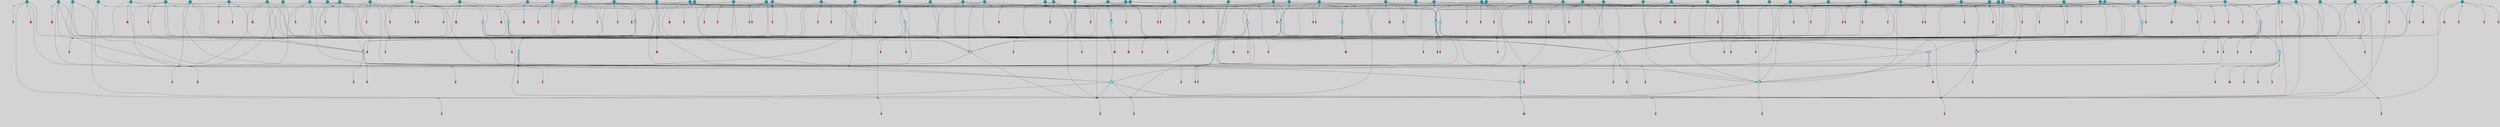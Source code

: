 // File exported with GEGELATI v1.3.1
// On the 2024-04-08 16:55:49
// With the File::TPGGraphDotExporter
digraph{
	graph[pad = "0.212, 0.055" bgcolor = lightgray]
	node[shape=circle style = filled label = ""]
		T3 [fillcolor="#66ddff"]
		T7 [fillcolor="#66ddff"]
		T9 [fillcolor="#66ddff"]
		T11 [fillcolor="#66ddff"]
		T24 [fillcolor="#66ddff"]
		T27 [fillcolor="#66ddff"]
		T82 [fillcolor="#66ddff"]
		T90 [fillcolor="#66ddff"]
		T111 [fillcolor="#66ddff"]
		T129 [fillcolor="#66ddff"]
		T131 [fillcolor="#66ddff"]
		T149 [fillcolor="#66ddff"]
		T188 [fillcolor="#66ddff"]
		T194 [fillcolor="#66ddff"]
		T262 [fillcolor="#1199bb"]
		T273 [fillcolor="#1199bb"]
		T293 [fillcolor="#1199bb"]
		T319 [fillcolor="#66ddff"]
		T345 [fillcolor="#66ddff"]
		T350 [fillcolor="#66ddff"]
		T387 [fillcolor="#1199bb"]
		T390 [fillcolor="#1199bb"]
		T393 [fillcolor="#1199bb"]
		T371 [fillcolor="#66ddff"]
		T410 [fillcolor="#66ddff"]
		T413 [fillcolor="#1199bb"]
		T414 [fillcolor="#66ddff"]
		T417 [fillcolor="#1199bb"]
		T418 [fillcolor="#1199bb"]
		T419 [fillcolor="#1199bb"]
		T421 [fillcolor="#1199bb"]
		T422 [fillcolor="#1199bb"]
		T424 [fillcolor="#1199bb"]
		T425 [fillcolor="#1199bb"]
		T361 [fillcolor="#1199bb"]
		T431 [fillcolor="#1199bb"]
		T433 [fillcolor="#1199bb"]
		T434 [fillcolor="#1199bb"]
		T436 [fillcolor="#1199bb"]
		T438 [fillcolor="#1199bb"]
		T440 [fillcolor="#1199bb"]
		T443 [fillcolor="#1199bb"]
		T444 [fillcolor="#1199bb"]
		T445 [fillcolor="#1199bb"]
		T446 [fillcolor="#1199bb"]
		T447 [fillcolor="#1199bb"]
		T451 [fillcolor="#1199bb"]
		T452 [fillcolor="#1199bb"]
		T459 [fillcolor="#66ddff"]
		T469 [fillcolor="#1199bb"]
		T472 [fillcolor="#66ddff"]
		T473 [fillcolor="#1199bb"]
		T480 [fillcolor="#1199bb"]
		T483 [fillcolor="#1199bb"]
		T484 [fillcolor="#1199bb"]
		T488 [fillcolor="#1199bb"]
		T490 [fillcolor="#1199bb"]
		T496 [fillcolor="#1199bb"]
		T321 [fillcolor="#1199bb"]
		T500 [fillcolor="#1199bb"]
		T501 [fillcolor="#1199bb"]
		T505 [fillcolor="#1199bb"]
		T509 [fillcolor="#1199bb"]
		T513 [fillcolor="#1199bb"]
		T518 [fillcolor="#1199bb"]
		T522 [fillcolor="#1199bb"]
		T523 [fillcolor="#66ddff"]
		T525 [fillcolor="#1199bb"]
		T526 [fillcolor="#1199bb"]
		T527 [fillcolor="#1199bb"]
		T530 [fillcolor="#1199bb"]
		T534 [fillcolor="#1199bb"]
		T535 [fillcolor="#1199bb"]
		T537 [fillcolor="#1199bb"]
		T539 [fillcolor="#1199bb"]
		T541 [fillcolor="#1199bb"]
		T543 [fillcolor="#1199bb"]
		T545 [fillcolor="#1199bb"]
		T547 [fillcolor="#1199bb"]
		T548 [fillcolor="#1199bb"]
		T550 [fillcolor="#1199bb"]
		T556 [fillcolor="#1199bb"]
		T557 [fillcolor="#1199bb"]
		T561 [fillcolor="#1199bb"]
		T562 [fillcolor="#1199bb"]
		T563 [fillcolor="#1199bb"]
		T564 [fillcolor="#1199bb"]
		T565 [fillcolor="#1199bb"]
		T566 [fillcolor="#1199bb"]
		T567 [fillcolor="#1199bb"]
		T568 [fillcolor="#1199bb"]
		T569 [fillcolor="#1199bb"]
		T570 [fillcolor="#1199bb"]
		T571 [fillcolor="#1199bb"]
		T572 [fillcolor="#1199bb"]
		T573 [fillcolor="#1199bb"]
		T574 [fillcolor="#1199bb"]
		T575 [fillcolor="#1199bb"]
		T576 [fillcolor="#1199bb"]
		T577 [fillcolor="#1199bb"]
		T578 [fillcolor="#1199bb"]
		P5971 [fillcolor="#cccccc" shape=point] //6|
		I5971 [shape=box style=invis label="6|1&2|6#1|7&#92;n10|7&2|0#1|5&#92;n9|4&0|1#2|2&#92;n8|6&0|0#1|0&#92;n"]
		P5971 -> I5971[style=invis]
		A4570 [fillcolor="#ff3366" shape=box margin=0.03 width=0 height=0 label="3"]
		T3 -> P5971 -> A4570
		P5972 [fillcolor="#cccccc" shape=point] //3|
		I5972 [shape=box style=invis label="7|6&2|4#0|2&#92;n10|3&2|7#1|4&#92;n11|6&0|4#0|1&#92;n7|1&0|0#2|6&#92;n7|6&0|3#2|6&#92;n4|0&2|6#0|1&#92;n4|4&2|5#0|2&#92;n4|6&0|4#2|7&#92;n10|0&2|3#1|5&#92;n2|6&0|5#0|2&#92;n1|0&2|3#0|7&#92;n1|6&2|0#0|5&#92;n6|2&0|1#0|7&#92;n9|2&0|3#2|7&#92;n5|3&0|6#0|6&#92;n1|7&2|5#2|3&#92;n8|1&2|7#0|6&#92;n1|0&2|5#2|1&#92;n7|1&2|2#2|5&#92;n7|4&2|6#0|3&#92;n"]
		P5972 -> I5972[style=invis]
		A4571 [fillcolor="#ff3366" shape=box margin=0.03 width=0 height=0 label="4"]
		T3 -> P5972 -> A4571
		P5973 [fillcolor="#cccccc" shape=point] //-3|
		I5973 [shape=box style=invis label="1|6&2|7#0|7&#92;n10|2&0|7#1|3&#92;n9|6&2|7#2|2&#92;n5|3&0|7#0|7&#92;n1|6&2|3#0|0&#92;n2|3&2|3#2|2&#92;n5|1&2|6#0|6&#92;n"]
		P5973 -> I5973[style=invis]
		A4572 [fillcolor="#ff3366" shape=box margin=0.03 width=0 height=0 label="7"]
		T7 -> P5973 -> A4572
		P5974 [fillcolor="#cccccc" shape=point] //5|
		I5974 [shape=box style=invis label="0|5&2|3#0|1&#92;n0|6&2|1#2|4&#92;n6|2&2|6#0|7&#92;n7|4&0|3#0|1&#92;n5|4&0|7#1|6&#92;n9|1&0|5#2|2&#92;n6|3&2|3#1|7&#92;n11|7&2|4#1|6&#92;n2|5&0|1#0|0&#92;n4|7&0|0#0|2&#92;n6|2&0|6#0|0&#92;n2|1&2|6#2|4&#92;n10|0&2|0#1|0&#92;n6|6&2|4#0|6&#92;n"]
		P5974 -> I5974[style=invis]
		A4573 [fillcolor="#ff3366" shape=box margin=0.03 width=0 height=0 label="8"]
		T7 -> P5974 -> A4573
		P5975 [fillcolor="#cccccc" shape=point] //-6|
		I5975 [shape=box style=invis label="11|1&0|7#2|0&#92;n10|4&0|1#1|0&#92;n4|3&2|4#2|1&#92;n0|5&2|0#0|0&#92;n6|1&0|0#0|3&#92;n8|2&2|0#0|4&#92;n11|4&2|0#1|6&#92;n7|0&2|6#2|3&#92;n5|3&2|6#2|0&#92;n2|0&2|0#0|4&#92;n"]
		P5975 -> I5975[style=invis]
		A4574 [fillcolor="#ff3366" shape=box margin=0.03 width=0 height=0 label="9"]
		T9 -> P5975 -> A4574
		P5976 [fillcolor="#cccccc" shape=point] //2|
		I5976 [shape=box style=invis label="6|3&2|7#1|4&#92;n8|6&0|0#2|5&#92;n2|1&0|2#0|3&#92;n8|7&0|6#0|4&#92;n2|1&2|0#0|1&#92;n0|0&2|2#2|3&#92;n6|6&0|7#2|1&#92;n6|1&0|7#2|6&#92;n5|4&2|7#0|4&#92;n0|3&0|4#2|0&#92;n11|0&2|0#2|5&#92;n4|5&2|5#2|4&#92;n5|7&0|6#0|4&#92;n9|7&2|5#0|3&#92;n5|4&2|1#0|3&#92;n5|3&0|1#1|7&#92;n0|4&0|3#2|5&#92;n"]
		P5976 -> I5976[style=invis]
		A4575 [fillcolor="#ff3366" shape=box margin=0.03 width=0 height=0 label="10"]
		T9 -> P5976 -> A4575
		P5977 [fillcolor="#cccccc" shape=point] //6|
		I5977 [shape=box style=invis label="3|0&2|7#2|2&#92;n3|2&0|4#2|5&#92;n5|1&0|2#1|0&#92;n8|7&0|1#2|0&#92;n8|5&0|3#0|6&#92;n0|2&0|2#2|3&#92;n1|5&2|5#0|5&#92;n5|6&0|6#0|7&#92;n6|7&0|0#2|6&#92;n1|2&2|3#0|0&#92;n7|7&2|3#0|4&#92;n0|7&2|7#0|6&#92;n1|0&2|2#2|7&#92;n4|4&0|1#0|0&#92;n"]
		P5977 -> I5977[style=invis]
		A4576 [fillcolor="#ff3366" shape=box margin=0.03 width=0 height=0 label="11"]
		T11 -> P5977 -> A4576
		P5978 [fillcolor="#cccccc" shape=point] //-4|
		I5978 [shape=box style=invis label="4|1&0|4#2|6&#92;n1|2&2|2#2|0&#92;n1|2&2|0#0|6&#92;n8|4&2|3#2|5&#92;n5|5&2|1#1|0&#92;n"]
		P5978 -> I5978[style=invis]
		A4577 [fillcolor="#ff3366" shape=box margin=0.03 width=0 height=0 label="12"]
		T11 -> P5978 -> A4577
		P5979 [fillcolor="#cccccc" shape=point] //1|
		I5979 [shape=box style=invis label="5|1&0|6#2|7&#92;n2|4&0|4#2|2&#92;n0|6&0|5#0|4&#92;n10|6&2|5#1|6&#92;n9|3&0|1#1|7&#92;n10|3&2|2#1|0&#92;n5|0&0|0#2|1&#92;n11|3&2|3#1|5&#92;n10|3&0|1#1|0&#92;n2|4&0|1#0|1&#92;n0|2&0|3#2|4&#92;n9|2&2|1#2|5&#92;n11|7&2|6#2|6&#92;n"]
		P5979 -> I5979[style=invis]
		T24 -> P5979 -> T7
		P5980 [fillcolor="#cccccc" shape=point] //5|
		I5980 [shape=box style=invis label="3|0&2|0#0|1&#92;n3|0&0|7#0|1&#92;n5|3&0|2#2|6&#92;n4|4&2|4#2|6&#92;n11|2&0|7#1|6&#92;n2|7&2|2#2|5&#92;n9|3&2|6#2|7&#92;n7|7&0|0#0|4&#92;n6|1&2|4#2|3&#92;n5|4&2|0#1|6&#92;n1|3&0|7#0|4&#92;n"]
		P5980 -> I5980[style=invis]
		A4578 [fillcolor="#ff3366" shape=box margin=0.03 width=0 height=0 label="7"]
		T24 -> P5980 -> A4578
		P5981 [fillcolor="#cccccc" shape=point] //-2|
		I5981 [shape=box style=invis label="4|1&0|4#0|3&#92;n4|2&0|5#2|0&#92;n5|5&2|6#0|5&#92;n1|4&0|1#0|2&#92;n6|3&2|7#1|5&#92;n0|4&2|0#0|3&#92;n8|5&2|5#1|2&#92;n10|7&2|7#1|1&#92;n3|4&0|0#2|1&#92;n3|6&2|5#2|5&#92;n8|3&0|1#0|7&#92;n10|0&2|7#1|3&#92;n4|1&2|4#0|1&#92;n9|3&2|0#0|4&#92;n3|6&2|0#0|4&#92;n1|2&0|6#2|1&#92;n4|0&2|1#2|2&#92;n"]
		P5981 -> I5981[style=invis]
		A4579 [fillcolor="#ff3366" shape=box margin=0.03 width=0 height=0 label="14"]
		T24 -> P5981 -> A4579
		P5982 [fillcolor="#cccccc" shape=point] //2|
		I5982 [shape=box style=invis label="9|1&2|3#0|1&#92;n5|2&2|0#2|4&#92;n3|6&2|5#2|7&#92;n7|0&2|5#0|4&#92;n1|2&0|3#0|5&#92;n7|3&2|7#0|0&#92;n"]
		P5982 -> I5982[style=invis]
		A4580 [fillcolor="#ff3366" shape=box margin=0.03 width=0 height=0 label="2"]
		T27 -> P5982 -> A4580
		P5983 [fillcolor="#cccccc" shape=point] //-6|
		I5983 [shape=box style=invis label="7|5&0|4#0|4&#92;n11|0&2|5#2|1&#92;n"]
		P5983 -> I5983[style=invis]
		A4581 [fillcolor="#ff3366" shape=box margin=0.03 width=0 height=0 label="3"]
		T27 -> P5983 -> A4581
		T27 -> P5972
		P5984 [fillcolor="#cccccc" shape=point] //0|
		I5984 [shape=box style=invis label="2|5&0|1#0|6&#92;n6|1&2|2#2|7&#92;n8|0&0|3#1|4&#92;n4|3&2|5#2|4&#92;n8|1&2|4#0|0&#92;n6|6&0|1#2|6&#92;n11|7&2|4#2|5&#92;n6|2&2|4#0|2&#92;n8|5&2|4#2|4&#92;n2|1&2|1#2|2&#92;n2|7&2|5#2|6&#92;n9|7&0|5#0|4&#92;n1|2&0|5#2|6&#92;n4|2&2|3#2|7&#92;n3|3&2|1#0|2&#92;n"]
		P5984 -> I5984[style=invis]
		A4582 [fillcolor="#ff3366" shape=box margin=0.03 width=0 height=0 label="5"]
		T27 -> P5984 -> A4582
		P5985 [fillcolor="#cccccc" shape=point] //0|
		I5985 [shape=box style=invis label="4|0&0|3#2|7&#92;n10|2&0|3#1|7&#92;n3|5&0|2#0|3&#92;n4|5&0|0#2|1&#92;n10|7&2|0#1|2&#92;n5|3&2|3#1|6&#92;n9|5&2|0#0|4&#92;n5|4&2|7#0|2&#92;n10|3&2|7#1|4&#92;n7|2&0|1#2|6&#92;n8|6&0|5#0|5&#92;n8|7&2|3#0|5&#92;n2|6&2|4#0|0&#92;n"]
		P5985 -> I5985[style=invis]
		A4583 [fillcolor="#ff3366" shape=box margin=0.03 width=0 height=0 label="5"]
		T27 -> P5985 -> A4583
		P5986 [fillcolor="#cccccc" shape=point] //6|
		I5986 [shape=box style=invis label="7|0&2|5#1|2&#92;n10|6&2|1#1|3&#92;n7|5&0|2#0|7&#92;n10|7&0|1#1|5&#92;n4|6&2|5#0|5&#92;n4|4&0|7#2|7&#92;n"]
		P5986 -> I5986[style=invis]
		A4584 [fillcolor="#ff3366" shape=box margin=0.03 width=0 height=0 label="7"]
		T82 -> P5986 -> A4584
		P5987 [fillcolor="#cccccc" shape=point] //6|
		I5987 [shape=box style=invis label="0|5&2|3#0|1&#92;n0|6&2|1#2|4&#92;n9|1&0|5#2|2&#92;n7|4&0|3#0|1&#92;n5|4&0|7#1|6&#92;n2|5&0|1#0|0&#92;n6|3&2|3#1|7&#92;n11|7&2|4#1|6&#92;n6|2&2|6#0|1&#92;n4|7&0|0#0|2&#92;n6|2&0|6#0|0&#92;n9|1&2|6#2|4&#92;n10|0&2|0#1|0&#92;n6|6&2|4#0|6&#92;n"]
		P5987 -> I5987[style=invis]
		A4585 [fillcolor="#ff3366" shape=box margin=0.03 width=0 height=0 label="8"]
		T82 -> P5987 -> A4585
		T82 -> P5975
		P5988 [fillcolor="#cccccc" shape=point] //-2|
		I5988 [shape=box style=invis label="8|4&2|1#2|5&#92;n4|1&0|7#2|1&#92;n5|7&2|3#2|2&#92;n10|4&2|5#1|7&#92;n10|0&2|6#1|3&#92;n4|5&2|7#0|6&#92;n9|5&2|4#0|4&#92;n2|4&0|5#0|7&#92;n11|1&2|4#2|6&#92;n5|6&0|7#1|2&#92;n2|7&2|7#2|6&#92;n5|2&0|5#1|5&#92;n3|0&0|6#0|2&#92;n4|0&0|4#2|4&#92;n4|4&2|6#0|7&#92;n10|6&2|0#1|4&#92;n9|7&0|3#1|4&#92;n1|4&2|6#0|3&#92;n11|5&2|6#0|3&#92;n0|3&0|5#0|1&#92;n"]
		P5988 -> I5988[style=invis]
		A4586 [fillcolor="#ff3366" shape=box margin=0.03 width=0 height=0 label="13"]
		T90 -> P5988 -> A4586
		P5989 [fillcolor="#cccccc" shape=point] //4|
		I5989 [shape=box style=invis label="7|1&2|6#1|3&#92;n10|1&0|3#1|6&#92;n8|5&2|3#2|1&#92;n11|5&0|0#2|6&#92;n4|1&0|6#0|0&#92;n11|1&0|2#0|3&#92;n2|0&2|1#0|7&#92;n"]
		P5989 -> I5989[style=invis]
		A4587 [fillcolor="#ff3366" shape=box margin=0.03 width=0 height=0 label="2"]
		T90 -> P5989 -> A4587
		P5990 [fillcolor="#cccccc" shape=point] //7|
		I5990 [shape=box style=invis label="10|3&0|1#1|4&#92;n4|6&0|0#0|2&#92;n4|5&0|6#0|0&#92;n4|3&0|6#2|1&#92;n7|0&0|3#1|2&#92;n4|7&0|6#0|5&#92;n7|6&0|7#0|6&#92;n6|6&0|0#0|3&#92;n11|1&0|4#2|5&#92;n10|2&0|3#1|2&#92;n"]
		P5990 -> I5990[style=invis]
		A4588 [fillcolor="#ff3366" shape=box margin=0.03 width=0 height=0 label="4"]
		T90 -> P5990 -> A4588
		P5991 [fillcolor="#cccccc" shape=point] //-3|
		I5991 [shape=box style=invis label="8|1&2|3#0|5&#92;n0|6&0|5#0|5&#92;n3|7&2|1#0|6&#92;n3|5&0|1#0|0&#92;n9|5&2|0#0|4&#92;n3|5&0|2#0|3&#92;n10|6&2|4#1|0&#92;n9|4&2|7#2|6&#92;n1|7&2|5#2|2&#92;n"]
		P5991 -> I5991[style=invis]
		A4589 [fillcolor="#ff3366" shape=box margin=0.03 width=0 height=0 label="5"]
		T90 -> P5991 -> A4589
		P5992 [fillcolor="#cccccc" shape=point] //-7|
		I5992 [shape=box style=invis label="3|0&2|0#0|1&#92;n1|1&0|2#0|4&#92;n11|2&0|7#1|6&#92;n9|7&0|0#0|4&#92;n3|0&0|7#0|1&#92;n9|3&2|6#2|7&#92;n5|3&0|2#2|6&#92;n6|1&2|4#2|3&#92;n5|4&2|0#1|6&#92;n1|3&0|7#0|7&#92;n"]
		P5992 -> I5992[style=invis]
		A4590 [fillcolor="#ff3366" shape=box margin=0.03 width=0 height=0 label="7"]
		T90 -> P5992 -> A4590
		P5993 [fillcolor="#cccccc" shape=point] //-5|
		I5993 [shape=box style=invis label="0|0&2|3#0|2&#92;n10|5&0|6#1|3&#92;n7|3&0|6#2|3&#92;n3|4&0|6#0|6&#92;n10|5&0|2#1|1&#92;n5|0&0|1#0|3&#92;n6|6&2|5#1|5&#92;n7|4&0|2#1|7&#92;n5|7&0|1#2|5&#92;n1|5&0|0#0|3&#92;n7|5&2|1#2|6&#92;n9|0&0|2#0|0&#92;n4|0&2|4#0|0&#92;n4|6&0|0#2|3&#92;n3|1&0|6#2|5&#92;n7|7&2|1#2|3&#92;n9|4&2|2#0|6&#92;n"]
		P5993 -> I5993[style=invis]
		T111 -> P5993 -> T9
		P5994 [fillcolor="#cccccc" shape=point] //7|
		I5994 [shape=box style=invis label="7|4&2|1#2|0&#92;n4|1&2|4#2|3&#92;n5|0&2|0#2|2&#92;n6|1&2|4#2|6&#92;n"]
		P5994 -> I5994[style=invis]
		A4591 [fillcolor="#ff3366" shape=box margin=0.03 width=0 height=0 label="9"]
		T111 -> P5994 -> A4591
		P5995 [fillcolor="#cccccc" shape=point] //2|
		I5995 [shape=box style=invis label="3|0&2|0#0|1&#92;n11|2&0|7#1|6&#92;n8|7&2|4#0|5&#92;n5|3&0|2#2|6&#92;n4|4&2|4#2|6&#92;n3|0&0|7#0|1&#92;n2|7&2|2#2|5&#92;n9|3&2|6#2|7&#92;n7|7&0|0#0|4&#92;n6|1&2|4#1|3&#92;n5|4&2|0#1|6&#92;n1|3&0|7#0|4&#92;n"]
		P5995 -> I5995[style=invis]
		A4592 [fillcolor="#ff3366" shape=box margin=0.03 width=0 height=0 label="7"]
		T111 -> P5995 -> A4592
		T111 -> P5975
		P5996 [fillcolor="#cccccc" shape=point] //8|
		I5996 [shape=box style=invis label="9|0&0|1#2|0&#92;n10|1&2|5#1|4&#92;n8|2&2|6#0|4&#92;n2|4&2|5#2|3&#92;n4|2&2|2#0|2&#92;n7|5&0|2#0|0&#92;n8|2&2|1#1|3&#92;n8|7&0|7#2|1&#92;n1|1&0|0#0|7&#92;n5|6&2|5#1|0&#92;n6|6&2|5#0|0&#92;n11|4&0|3#2|6&#92;n4|2&2|4#0|7&#92;n5|6&0|1#2|0&#92;n11|3&0|2#0|7&#92;n"]
		P5996 -> I5996[style=invis]
		A4593 [fillcolor="#ff3366" shape=box margin=0.03 width=0 height=0 label="6"]
		T129 -> P5996 -> A4593
		T129 -> P5980
		P5997 [fillcolor="#cccccc" shape=point] //10|
		I5997 [shape=box style=invis label="4|5&2|7#2|1&#92;n1|7&2|3#0|6&#92;n3|5&2|2#0|3&#92;n10|3&0|7#1|4&#92;n7|1&0|4#2|6&#92;n10|2&0|3#1|7&#92;n9|5&2|0#0|4&#92;n4|0&0|3#2|7&#92;n11|4&2|6#1|2&#92;n5|4&2|7#0|2&#92;n2|6&2|4#0|0&#92;n6|5&0|7#2|1&#92;n5|3&2|3#1|6&#92;n10|7&2|0#1|2&#92;n"]
		P5997 -> I5997[style=invis]
		A4594 [fillcolor="#ff3366" shape=box margin=0.03 width=0 height=0 label="5"]
		T129 -> P5997 -> A4594
		P5998 [fillcolor="#cccccc" shape=point] //5|
		I5998 [shape=box style=invis label="9|4&2|3#1|3&#92;n0|4&2|4#0|5&#92;n6|1&2|6#2|5&#92;n4|0&0|5#2|0&#92;n"]
		P5998 -> I5998[style=invis]
		A4595 [fillcolor="#ff3366" shape=box margin=0.03 width=0 height=0 label="7"]
		T129 -> P5998 -> A4595
		P5999 [fillcolor="#cccccc" shape=point] //6|
		I5999 [shape=box style=invis label="9|4&2|7#0|6&#92;n8|4&0|1#1|0&#92;n1|3&0|0#2|1&#92;n2|4&0|6#2|2&#92;n5|1&2|5#0|7&#92;n3|0&0|3#2|6&#92;n2|2&2|6#0|2&#92;n8|4&0|4#2|2&#92;n5|1&2|4#0|3&#92;n9|4&0|6#0|6&#92;n5|0&2|2#1|5&#92;n11|7&0|0#1|1&#92;n0|4&0|3#0|3&#92;n7|7&2|4#2|5&#92;n1|5&0|1#2|1&#92;n"]
		P5999 -> I5999[style=invis]
		A4596 [fillcolor="#ff3366" shape=box margin=0.03 width=0 height=0 label="1"]
		T129 -> P5999 -> A4596
		P6000 [fillcolor="#cccccc" shape=point] //6|
		I6000 [shape=box style=invis label="10|4&2|6#1|2&#92;n8|4&0|1#1|0&#92;n0|4&2|6#0|0&#92;n8|4&2|5#2|1&#92;n7|5&2|5#1|0&#92;n3|6&0|6#2|2&#92;n1|7&0|7#0|5&#92;n2|0&0|7#2|4&#92;n2|6&2|2#0|0&#92;n0|7&2|7#0|7&#92;n11|6&0|4#2|2&#92;n5|5&0|0#0|1&#92;n10|1&0|0#1|0&#92;n7|3&0|1#2|5&#92;n9|2&2|7#1|5&#92;n9|4&2|6#2|7&#92;n1|6&2|4#2|2&#92;n3|3&2|2#0|7&#92;n1|6&2|0#0|0&#92;n6|4&2|6#1|0&#92;n"]
		P6000 -> I6000[style=invis]
		A4597 [fillcolor="#ff3366" shape=box margin=0.03 width=0 height=0 label="1"]
		T131 -> P6000 -> A4597
		P6001 [fillcolor="#cccccc" shape=point] //9|
		I6001 [shape=box style=invis label="11|0&2|0#1|1&#92;n3|6&0|6#0|0&#92;n1|4&0|0#2|4&#92;n7|5&2|2#1|3&#92;n11|7&2|6#1|7&#92;n5|2&0|6#1|5&#92;n9|5&0|6#0|3&#92;n2|2&2|7#0|5&#92;n9|3&2|2#2|0&#92;n11|0&2|7#0|1&#92;n1|1&2|0#0|1&#92;n6|6&0|6#1|2&#92;n9|7&0|1#0|3&#92;n2|0&2|4#2|5&#92;n2|4&2|2#0|0&#92;n6|1&2|1#1|7&#92;n10|7&2|5#1|6&#92;n11|5&2|7#2|4&#92;n"]
		P6001 -> I6001[style=invis]
		A4598 [fillcolor="#ff3366" shape=box margin=0.03 width=0 height=0 label="1"]
		T131 -> P6001 -> A4598
		T131 -> P5983
		P6002 [fillcolor="#cccccc" shape=point] //5|
		I6002 [shape=box style=invis label="3|0&0|0#0|1&#92;n5|6&0|4#0|3&#92;n4|4&2|4#2|6&#92;n11|2&0|7#1|6&#92;n2|7&2|2#2|5&#92;n9|3&2|6#2|7&#92;n7|7&0|0#0|4&#92;n6|1&2|4#2|3&#92;n5|4&2|0#1|6&#92;n5|3&0|2#2|6&#92;n1|3&0|7#0|4&#92;n"]
		P6002 -> I6002[style=invis]
		A4599 [fillcolor="#ff3366" shape=box margin=0.03 width=0 height=0 label="7"]
		T131 -> P6002 -> A4599
		T131 -> P5998
		P6003 [fillcolor="#cccccc" shape=point] //-3|
		I6003 [shape=box style=invis label="2|6&0|0#0|7&#92;n9|6&2|0#0|6&#92;n3|0&0|5#0|1&#92;n5|5&0|4#0|3&#92;n6|1&2|4#2|3&#92;n2|7&2|2#2|5&#92;n5|3&0|2#2|6&#92;n7|7&0|0#0|4&#92;n5|4&2|0#1|6&#92;n9|3&2|6#2|7&#92;n1|3&0|7#0|4&#92;n"]
		P6003 -> I6003[style=invis]
		A4600 [fillcolor="#ff3366" shape=box margin=0.03 width=0 height=0 label="7"]
		T149 -> P6003 -> A4600
		P6004 [fillcolor="#cccccc" shape=point] //4|
		I6004 [shape=box style=invis label="6|0&0|7#1|0&#92;n8|6&2|6#2|7&#92;n"]
		P6004 -> I6004[style=invis]
		A4601 [fillcolor="#ff3366" shape=box margin=0.03 width=0 height=0 label="3"]
		T149 -> P6004 -> A4601
		P6005 [fillcolor="#cccccc" shape=point] //0|
		I6005 [shape=box style=invis label="2|5&0|1#0|6&#92;n6|1&2|2#2|7&#92;n8|0&0|3#1|4&#92;n11|7&2|4#2|5&#92;n8|1&2|4#0|0&#92;n6|6&0|1#2|6&#92;n7|0&2|4#1|0&#92;n4|1&2|5#2|4&#92;n6|2&2|4#0|2&#92;n8|5&2|4#2|4&#92;n2|1&2|1#2|2&#92;n2|7&2|5#2|6&#92;n9|7&0|5#0|4&#92;n1|2&0|5#2|6&#92;n4|2&2|3#2|7&#92;n3|3&2|1#0|2&#92;n"]
		P6005 -> I6005[style=invis]
		A4602 [fillcolor="#ff3366" shape=box margin=0.03 width=0 height=0 label="5"]
		T149 -> P6005 -> A4602
		P6006 [fillcolor="#cccccc" shape=point] //-8|
		I6006 [shape=box style=invis label="7|5&0|4#2|4&#92;n"]
		P6006 -> I6006[style=invis]
		A4603 [fillcolor="#ff3366" shape=box margin=0.03 width=0 height=0 label="3"]
		T149 -> P6006 -> A4603
		P6007 [fillcolor="#cccccc" shape=point] //7|
		I6007 [shape=box style=invis label="1|6&2|7#0|7&#92;n9|6&2|7#2|2&#92;n10|2&0|7#1|0&#92;n1|6&2|3#0|0&#92;n5|0&2|2#1|1&#92;n2|3&2|3#2|2&#92;n5|1&2|6#0|6&#92;n"]
		P6007 -> I6007[style=invis]
		T149 -> P6007 -> T90
		P6008 [fillcolor="#cccccc" shape=point] //-9|
		I6008 [shape=box style=invis label="10|7&2|3#1|3&#92;n6|1&2|4#2|3&#92;n2|0&2|0#2|7&#92;n5|4&2|5#1|3&#92;n2|2&2|1#0|3&#92;n9|0&2|0#0|3&#92;n"]
		P6008 -> I6008[style=invis]
		A4604 [fillcolor="#ff3366" shape=box margin=0.03 width=0 height=0 label="2"]
		T188 -> P6008 -> A4604
		P6009 [fillcolor="#cccccc" shape=point] //-3|
		I6009 [shape=box style=invis label="6|3&2|4#1|4&#92;n5|3&0|1#1|7&#92;n2|1&0|2#2|3&#92;n8|7&0|6#0|4&#92;n2|1&2|0#0|1&#92;n0|0&2|2#2|3&#92;n6|1&0|7#2|6&#92;n5|7&0|2#0|4&#92;n0|3&0|4#2|0&#92;n11|0&2|0#2|5&#92;n6|0&2|0#1|4&#92;n8|6&0|2#2|5&#92;n5|4&2|1#0|3&#92;n9|7&2|5#0|3&#92;n5|4&2|7#0|4&#92;n"]
		P6009 -> I6009[style=invis]
		A4605 [fillcolor="#ff3366" shape=box margin=0.03 width=0 height=0 label="10"]
		T188 -> P6009 -> A4605
		P6010 [fillcolor="#cccccc" shape=point] //0|
		I6010 [shape=box style=invis label="2|6&2|4#2|0&#92;n3|7&0|2#0|3&#92;n10|3&0|3#1|7&#92;n4|5&0|0#2|1&#92;n10|7&2|0#1|2&#92;n5|3&2|3#1|6&#92;n8|6&0|5#0|5&#92;n4|5&0|5#2|6&#92;n5|4&2|7#0|2&#92;n10|3&2|7#1|4&#92;n9|5&2|0#0|4&#92;n8|7&2|3#0|5&#92;n4|0&0|3#2|7&#92;n"]
		P6010 -> I6010[style=invis]
		A4606 [fillcolor="#ff3366" shape=box margin=0.03 width=0 height=0 label="5"]
		T188 -> P6010 -> A4606
		P6011 [fillcolor="#cccccc" shape=point] //6|
		I6011 [shape=box style=invis label="9|0&2|1#2|0&#92;n5|6&0|1#2|0&#92;n3|2&0|0#0|3&#92;n8|2&2|6#0|1&#92;n2|4&2|5#2|3&#92;n10|1&2|5#1|4&#92;n7|5&0|2#0|0&#92;n8|2&2|1#1|3&#92;n8|7&0|7#2|1&#92;n1|1&0|0#0|7&#92;n6|3&2|5#0|5&#92;n11|3&0|2#0|7&#92;n11|4&0|3#2|6&#92;n4|2&2|4#0|7&#92;n4|2&2|2#0|2&#92;n5|6&2|5#1|0&#92;n"]
		P6011 -> I6011[style=invis]
		T188 -> P6011 -> T131
		P6012 [fillcolor="#cccccc" shape=point] //5|
		I6012 [shape=box style=invis label="3|0&2|0#2|1&#92;n3|0&0|7#0|1&#92;n5|3&0|2#2|6&#92;n4|4&2|4#2|6&#92;n5|4&2|0#1|6&#92;n2|7&2|2#2|5&#92;n1|3&0|7#0|4&#92;n11|6&2|2#0|7&#92;n7|7&0|0#0|4&#92;n6|1&2|4#2|3&#92;n11|0&0|7#1|6&#92;n9|3&2|6#2|7&#92;n"]
		P6012 -> I6012[style=invis]
		A4607 [fillcolor="#ff3366" shape=box margin=0.03 width=0 height=0 label="7"]
		T194 -> P6012 -> A4607
		P6013 [fillcolor="#cccccc" shape=point] //4|
		I6013 [shape=box style=invis label="7|1&0|6#0|1&#92;n6|7&2|7#1|7&#92;n10|1&2|1#1|1&#92;n9|6&2|2#1|4&#92;n4|7&0|4#2|2&#92;n9|6&0|5#1|1&#92;n10|0&2|6#1|6&#92;n5|1&0|1#2|3&#92;n10|1&0|5#1|0&#92;n3|4&2|3#0|0&#92;n8|2&0|5#2|4&#92;n1|6&2|0#0|0&#92;n2|3&0|1#2|6&#92;n5|2&2|2#1|6&#92;n2|2&0|1#2|1&#92;n3|1&2|7#0|3&#92;n6|7&2|3#0|4&#92;n"]
		P6013 -> I6013[style=invis]
		A4608 [fillcolor="#ff3366" shape=box margin=0.03 width=0 height=0 label="10"]
		T194 -> P6013 -> A4608
		P6014 [fillcolor="#cccccc" shape=point] //-4|
		I6014 [shape=box style=invis label="0|4&0|0#2|7&#92;n8|5&2|4#2|4&#92;n4|3&2|5#2|4&#92;n11|7&2|2#2|5&#92;n6|5&2|2#2|7&#92;n3|2&0|7#0|7&#92;n3|3&2|1#0|3&#92;n2|6&0|3#2|5&#92;n0|1&2|6#2|2&#92;n8|2&0|0#1|6&#92;n0|7&0|5#0|4&#92;n9|5&0|3#2|7&#92;n2|7&2|5#2|6&#92;n9|0&2|0#0|1&#92;n1|2&2|4#0|2&#92;n"]
		P6014 -> I6014[style=invis]
		T194 -> P6014 -> T27
		P6015 [fillcolor="#cccccc" shape=point] //7|
		I6015 [shape=box style=invis label="7|4&2|7#0|4&#92;n4|6&0|1#2|5&#92;n2|1&2|3#0|0&#92;n4|3&2|0#0|1&#92;n0|0&2|7#2|7&#92;n7|7&0|5#2|3&#92;n5|0&2|1#2|2&#92;n10|0&0|4#1|2&#92;n4|4&0|7#0|0&#92;n6|7&0|2#0|1&#92;n1|4&2|5#0|4&#92;n"]
		P6015 -> I6015[style=invis]
		A4609 [fillcolor="#ff3366" shape=box margin=0.03 width=0 height=0 label="0"]
		T194 -> P6015 -> A4609
		P6016 [fillcolor="#cccccc" shape=point] //6|
		I6016 [shape=box style=invis label="4|3&0|6#0|3&#92;n5|7&2|3#2|2&#92;n5|6&0|7#1|2&#92;n1|4&2|6#0|3&#92;n11|1&0|4#2|6&#92;n9|5&2|4#1|4&#92;n2|4&0|5#0|7&#92;n10|0&0|6#1|3&#92;n3|1&0|6#0|2&#92;n2|7&2|7#2|6&#92;n5|2&0|5#1|5&#92;n10|4&2|5#1|7&#92;n4|0&0|4#2|4&#92;n8|4&2|1#2|5&#92;n10|6&2|0#1|4&#92;n4|5&2|7#0|6&#92;n11|5&2|6#2|3&#92;n0|3&0|5#0|1&#92;n"]
		P6016 -> I6016[style=invis]
		A4610 [fillcolor="#ff3366" shape=box margin=0.03 width=0 height=0 label="13"]
		T262 -> P6016 -> A4610
		P6017 [fillcolor="#cccccc" shape=point] //-9|
		I6017 [shape=box style=invis label="2|0&2|0#2|1&#92;n4|4&2|4#2|6&#92;n9|1&0|3#1|7&#92;n5|3&0|2#2|6&#92;n2|7&2|2#2|5&#92;n5|4&2|0#1|6&#92;n3|0&0|7#0|1&#92;n1|3&0|7#0|4&#92;n11|6&2|2#0|7&#92;n7|7&0|0#0|4&#92;n11|0&0|7#1|6&#92;n9|3&2|6#2|7&#92;n"]
		P6017 -> I6017[style=invis]
		A4611 [fillcolor="#ff3366" shape=box margin=0.03 width=0 height=0 label="7"]
		T262 -> P6017 -> A4611
		T262 -> P6006
		P6018 [fillcolor="#cccccc" shape=point] //5|
		I6018 [shape=box style=invis label="6|0&2|7#2|7&#92;n3|6&2|6#2|6&#92;n6|3&0|5#1|2&#92;n"]
		P6018 -> I6018[style=invis]
		A4612 [fillcolor="#ff3366" shape=box margin=0.03 width=0 height=0 label="3"]
		T262 -> P6018 -> A4612
		T262 -> P5972
		P6019 [fillcolor="#cccccc" shape=point] //-2|
		I6019 [shape=box style=invis label="11|7&2|0#1|7&#92;n4|3&0|1#2|5&#92;n0|4&2|4#2|7&#92;n1|6&0|0#0|4&#92;n4|0&0|0#0|5&#92;n0|6&2|3#2|0&#92;n9|6&2|5#1|3&#92;n0|7&2|1#2|5&#92;n4|4&0|5#0|1&#92;n10|4&0|0#1|0&#92;n"]
		P6019 -> I6019[style=invis]
		A4613 [fillcolor="#ff3366" shape=box margin=0.03 width=0 height=0 label="12"]
		T273 -> P6019 -> A4613
		P6020 [fillcolor="#cccccc" shape=point] //-1|
		I6020 [shape=box style=invis label="1|7&2|1#0|6&#92;n8|1&2|3#0|5&#92;n10|6&2|7#1|0&#92;n1|7&2|5#0|2&#92;n0|3&0|3#2|2&#92;n3|5&0|1#0|0&#92;n3|5&0|2#0|3&#92;n1|5&2|0#0|4&#92;n5|7&2|2#2|5&#92;n4|0&2|3#0|3&#92;n"]
		P6020 -> I6020[style=invis]
		T273 -> P6020 -> T3
		T273 -> P6009
		P6021 [fillcolor="#cccccc" shape=point] //-1|
		I6021 [shape=box style=invis label="11|7&0|1#0|6&#92;n11|0&0|1#2|5&#92;n0|4&0|2#2|2&#92;n0|6&2|5#0|5&#92;n3|4&0|1#0|3&#92;n1|5&0|5#0|6&#92;n4|4&0|1#0|5&#92;n1|0&0|0#2|6&#92;n6|4&2|2#0|2&#92;n0|3&2|2#2|6&#92;n"]
		P6021 -> I6021[style=invis]
		A4614 [fillcolor="#ff3366" shape=box margin=0.03 width=0 height=0 label="5"]
		T273 -> P6021 -> A4614
		P6022 [fillcolor="#cccccc" shape=point] //-8|
		I6022 [shape=box style=invis label="0|4&0|3#2|5&#92;n2|1&0|2#2|3&#92;n8|7&0|6#0|4&#92;n0|4&2|4#0|1&#92;n9|4&2|5#0|3&#92;n0|0&2|7#2|3&#92;n4|5&2|5#2|4&#92;n5|7&0|6#0|4&#92;n5|4&2|7#0|4&#92;n0|3&0|4#2|0&#92;n6|3&2|2#1|4&#92;n11|7&2|0#2|5&#92;n6|1&0|7#2|5&#92;n5|3&0|1#1|7&#92;n2|0&2|0#0|1&#92;n6|6&0|7#2|1&#92;n"]
		P6022 -> I6022[style=invis]
		A4615 [fillcolor="#ff3366" shape=box margin=0.03 width=0 height=0 label="10"]
		T273 -> P6022 -> A4615
		P6023 [fillcolor="#cccccc" shape=point] //6|
		I6023 [shape=box style=invis label="7|0&2|1#2|0&#92;n9|7&2|1#1|2&#92;n6|6&0|2#1|1&#92;n1|3&2|2#2|0&#92;n8|2&0|1#1|0&#92;n4|2&0|5#0|0&#92;n5|7&0|0#2|1&#92;n5|1&2|5#1|5&#92;n2|6&2|1#2|1&#92;n10|5&2|2#1|5&#92;n4|7&2|4#2|3&#92;n10|2&2|6#1|5&#92;n3|0&0|1#0|0&#92;n"]
		P6023 -> I6023[style=invis]
		A4616 [fillcolor="#ff3366" shape=box margin=0.03 width=0 height=0 label="1"]
		T293 -> P6023 -> A4616
		P6024 [fillcolor="#cccccc" shape=point] //-3|
		I6024 [shape=box style=invis label="3|7&0|0#0|2&#92;n11|5&0|1#1|1&#92;n4|1&0|6#2|6&#92;n4|0&0|1#0|5&#92;n"]
		P6024 -> I6024[style=invis]
		T293 -> P6024 -> T24
		T293 -> P5980
		T293 -> P5984
		T293 -> P5975
		T319 -> P6001
		T319 -> P5998
		P6025 [fillcolor="#cccccc" shape=point] //9|
		I6025 [shape=box style=invis label="9|6&2|0#1|3&#92;n7|1&0|3#0|4&#92;n9|6&2|0#0|1&#92;n1|5&0|0#0|5&#92;n8|6&2|4#0|0&#92;n7|4&2|4#0|7&#92;n6|0&2|4#2|0&#92;n7|7&2|4#2|2&#92;n"]
		P6025 -> I6025[style=invis]
		A4617 [fillcolor="#ff3366" shape=box margin=0.03 width=0 height=0 label="5"]
		T319 -> P6025 -> A4617
		T319 -> P6014
		P6026 [fillcolor="#cccccc" shape=point] //-4|
		I6026 [shape=box style=invis label="11|3&0|7#1|7&#92;n11|7&0|7#2|7&#92;n5|3&0|3#2|0&#92;n0|1&2|2#0|4&#92;n0|0&0|4#2|5&#92;n6|3&2|1#2|3&#92;n11|7&0|0#0|4&#92;n0|0&0|0#0|2&#92;n1|1&0|4#0|3&#92;n6|5&2|7#1|2&#92;n6|6&0|3#2|7&#92;n6|2&0|4#0|0&#92;n5|5&2|6#0|5&#92;n"]
		P6026 -> I6026[style=invis]
		A4618 [fillcolor="#ff3366" shape=box margin=0.03 width=0 height=0 label="8"]
		T319 -> P6026 -> A4618
		T345 -> P5974
		P6027 [fillcolor="#cccccc" shape=point] //10|
		I6027 [shape=box style=invis label="8|6&0|0#1|2&#92;n4|3&0|3#0|3&#92;n10|7&2|0#1|5&#92;n7|0&2|6#2|2&#92;n9|2&0|4#0|7&#92;n2|7&2|1#0|4&#92;n"]
		P6027 -> I6027[style=invis]
		A4619 [fillcolor="#ff3366" shape=box margin=0.03 width=0 height=0 label="3"]
		T345 -> P6027 -> A4619
		P6028 [fillcolor="#cccccc" shape=point] //4|
		I6028 [shape=box style=invis label="11|1&0|7#2|0&#92;n0|7&2|2#2|0&#92;n4|3&2|4#2|1&#92;n0|5&2|0#0|6&#92;n6|1&0|0#0|3&#92;n8|2&2|0#0|4&#92;n7|0&2|6#2|3&#92;n10|4&0|1#1|0&#92;n5|3&2|6#2|0&#92;n2|0&2|0#0|4&#92;n"]
		P6028 -> I6028[style=invis]
		T345 -> P6028 -> T27
		T345 -> P6017
		P6029 [fillcolor="#cccccc" shape=point] //-8|
		I6029 [shape=box style=invis label="0|5&2|3#0|1&#92;n0|6&2|1#2|4&#92;n4|7&0|0#0|2&#92;n7|4&0|3#2|1&#92;n10|2&0|7#1|4&#92;n5|4&0|7#1|6&#92;n6|3&2|3#1|7&#92;n11|7&2|4#1|6&#92;n2|5&0|1#0|0&#92;n6|2&2|6#0|7&#92;n6|2&0|6#0|0&#92;n2|1&2|6#2|4&#92;n10|0&2|0#1|0&#92;n6|6&2|4#0|6&#92;n"]
		P6029 -> I6029[style=invis]
		A4620 [fillcolor="#ff3366" shape=box margin=0.03 width=0 height=0 label="8"]
		T345 -> P6029 -> A4620
		T350 -> P6014
		T350 -> P6015
		P6030 [fillcolor="#cccccc" shape=point] //3|
		I6030 [shape=box style=invis label="5|4&2|7#0|1&#92;n0|6&0|6#2|2&#92;n9|5&2|2#2|0&#92;n3|6&2|7#0|2&#92;n3|5&0|0#0|6&#92;n2|6&0|6#2|2&#92;n2|6&2|2#0|0&#92;n5|1&0|4#0|5&#92;n2|6&0|5#2|5&#92;n1|0&0|7#2|2&#92;n4|7&0|6#2|4&#92;n7|3&0|6#2|5&#92;n1|1&0|1#0|3&#92;n"]
		P6030 -> I6030[style=invis]
		A4621 [fillcolor="#ff3366" shape=box margin=0.03 width=0 height=0 label="1"]
		T350 -> P6030 -> A4621
		P6031 [fillcolor="#cccccc" shape=point] //-2|
		I6031 [shape=box style=invis label="2|0&2|3#2|5&#92;n10|3&2|7#1|4&#92;n8|1&2|7#0|6&#92;n7|6&0|3#2|6&#92;n4|0&2|6#0|1&#92;n4|4&2|5#0|2&#92;n4|6&0|2#2|7&#92;n7|6&2|4#0|2&#92;n11|7&2|7#0|3&#92;n6|6&0|3#0|6&#92;n1|6&2|0#0|5&#92;n11|6&0|4#0|1&#92;n2|6&0|5#0|2&#92;n6|2&0|1#0|7&#92;n9|2&0|3#2|7&#92;n5|3&0|6#0|6&#92;n7|1&2|2#2|5&#92;n1|0&2|3#0|7&#92;n1|0&2|5#0|1&#92;n3|4&2|6#0|3&#92;n"]
		P6031 -> I6031[style=invis]
		A4622 [fillcolor="#ff3366" shape=box margin=0.03 width=0 height=0 label="4"]
		T350 -> P6031 -> A4622
		T350 -> P6015
		P6032 [fillcolor="#cccccc" shape=point] //7|
		I6032 [shape=box style=invis label="7|0&2|1#2|0&#92;n9|7&2|1#1|7&#92;n8|2&0|1#1|0&#92;n6|6&0|2#1|1&#92;n2|2&0|5#0|0&#92;n5|7&0|0#2|1&#92;n5|1&2|5#1|5&#92;n4|7&2|4#2|3&#92;n10|5&2|2#1|5&#92;n1|3&2|2#2|0&#92;n10|2&2|6#1|5&#92;n"]
		P6032 -> I6032[style=invis]
		A4623 [fillcolor="#ff3366" shape=box margin=0.03 width=0 height=0 label="1"]
		T387 -> P6032 -> A4623
		P6033 [fillcolor="#cccccc" shape=point] //4|
		I6033 [shape=box style=invis label="0|5&2|3#0|1&#92;n0|6&2|1#2|4&#92;n6|2&2|6#0|7&#92;n9|1&2|5#2|2&#92;n7|4&0|3#0|1&#92;n11|7&2|4#1|6&#92;n9|0&2|7#1|1&#92;n5|4&0|7#1|6&#92;n2|5&0|1#0|0&#92;n4|7&0|0#0|2&#92;n6|2&0|6#0|0&#92;n2|1&2|6#2|4&#92;n10|0&0|0#1|0&#92;n2|7&2|6#0|3&#92;n6|6&2|4#0|6&#92;n"]
		P6033 -> I6033[style=invis]
		T387 -> P6033 -> T129
		P6034 [fillcolor="#cccccc" shape=point] //-8|
		I6034 [shape=box style=invis label="2|3&0|0#0|3&#92;n10|7&2|7#1|0&#92;n5|0&2|0#2|3&#92;n9|3&0|3#2|3&#92;n3|2&0|3#0|5&#92;n4|2&2|6#2|1&#92;n"]
		P6034 -> I6034[style=invis]
		T387 -> P6034 -> T111
		P6035 [fillcolor="#cccccc" shape=point] //-1|
		I6035 [shape=box style=invis label="5|1&2|7#2|1&#92;n7|1&2|0#2|7&#92;n1|6&2|7#0|7&#92;n8|5&2|1#0|3&#92;n6|0&2|7#1|6&#92;n5|5&0|7#0|1&#92;n6|4&2|2#2|4&#92;n10|2&0|7#1|3&#92;n2|3&2|3#2|2&#92;n0|6&2|5#0|2&#92;n"]
		P6035 -> I6035[style=invis]
		A4624 [fillcolor="#ff3366" shape=box margin=0.03 width=0 height=0 label="7"]
		T387 -> P6035 -> A4624
		T387 -> P5975
		P6036 [fillcolor="#cccccc" shape=point] //3|
		I6036 [shape=box style=invis label="9|2&0|6#0|5&#92;n7|0&0|5#0|3&#92;n5|4&0|2#2|2&#92;n6|6&2|3#2|6&#92;n"]
		P6036 -> I6036[style=invis]
		T390 -> P6036 -> T3
		P6037 [fillcolor="#cccccc" shape=point] //7|
		I6037 [shape=box style=invis label="7|2&0|4#1|3&#92;n7|7&0|0#0|4&#92;n4|4&2|4#2|6&#92;n2|3&2|2#2|5&#92;n8|0&0|2#2|1&#92;n9|3&2|6#2|7&#92;n6|4&2|4#2|3&#92;n3|3&2|0#0|1&#92;n6|4&2|0#1|6&#92;n5|3&0|7#0|4&#92;n"]
		P6037 -> I6037[style=invis]
		A4625 [fillcolor="#ff3366" shape=box margin=0.03 width=0 height=0 label="7"]
		T390 -> P6037 -> A4625
		P6038 [fillcolor="#cccccc" shape=point] //-5|
		I6038 [shape=box style=invis label="10|6&2|5#1|6&#92;n9|3&0|1#1|7&#92;n2|4&0|1#0|1&#92;n11|3&0|7#1|6&#92;n5|1&0|6#2|7&#92;n8|0&0|0#0|1&#92;n0|6&0|7#0|4&#92;n6|7&2|6#2|6&#92;n11|0&2|3#0|5&#92;n"]
		P6038 -> I6038[style=invis]
		T390 -> P6038 -> T7
		P6039 [fillcolor="#cccccc" shape=point] //-3|
		I6039 [shape=box style=invis label="11|7&2|3#2|0&#92;n5|5&2|7#2|7&#92;n8|6&2|7#1|2&#92;n1|7&0|3#0|6&#92;n4|0&2|1#2|2&#92;n10|1&0|5#1|6&#92;n5|3&0|3#2|6&#92;n9|0&0|2#0|0&#92;n3|2&0|1#2|6&#92;n0|1&2|4#0|0&#92;n"]
		P6039 -> I6039[style=invis]
		A4626 [fillcolor="#ff3366" shape=box margin=0.03 width=0 height=0 label="6"]
		T390 -> P6039 -> A4626
		P6040 [fillcolor="#cccccc" shape=point] //7|
		I6040 [shape=box style=invis label="3|3&2|7#0|4&#92;n4|3&2|6#0|3&#92;n8|4&0|6#1|2&#92;n5|6&2|3#0|4&#92;n0|7&2|1#0|5&#92;n8|7&2|2#2|5&#92;n9|1&0|0#1|0&#92;n10|1&2|1#1|4&#92;n10|5&0|6#1|7&#92;n5|2&2|3#0|4&#92;n2|0&2|6#2|7&#92;n1|7&0|1#0|7&#92;n"]
		P6040 -> I6040[style=invis]
		A4627 [fillcolor="#ff3366" shape=box margin=0.03 width=0 height=0 label="2"]
		T390 -> P6040 -> A4627
		T393 -> P6012
		T393 -> P6013
		T393 -> P6014
		P6041 [fillcolor="#cccccc" shape=point] //6|
		I6041 [shape=box style=invis label="0|3&2|6#2|1&#92;n11|5&0|6#0|0&#92;n10|3&0|0#1|2&#92;n1|7&2|5#2|5&#92;n2|1&0|0#2|7&#92;n8|3&0|2#0|5&#92;n4|7&0|1#2|1&#92;n0|5&0|4#0|3&#92;n6|5&0|2#1|6&#92;n3|0&0|1#0|3&#92;n0|4&0|5#2|4&#92;n0|1&2|4#2|3&#92;n3|3&2|7#0|7&#92;n"]
		P6041 -> I6041[style=invis]
		T393 -> P6041 -> T3
		T371 -> P6037
		T371 -> P6040
		P6042 [fillcolor="#cccccc" shape=point] //-2|
		I6042 [shape=box style=invis label="5|2&0|5#2|2&#92;n6|2&2|3#1|5&#92;n3|1&0|1#2|7&#92;n10|7&2|1#1|7&#92;n2|0&0|7#2|1&#92;n"]
		P6042 -> I6042[style=invis]
		T371 -> P6042 -> T24
		P6043 [fillcolor="#cccccc" shape=point] //-4|
		I6043 [shape=box style=invis label="5|3&0|4#0|2&#92;n8|1&2|0#0|2&#92;n1|0&0|6#2|6&#92;n0|6&2|5#2|2&#92;n4|1&0|2#2|2&#92;n7|6&0|1#0|0&#92;n8|7&2|1#0|3&#92;n"]
		P6043 -> I6043[style=invis]
		A4628 [fillcolor="#ff3366" shape=box margin=0.03 width=0 height=0 label="7"]
		T371 -> P6043 -> A4628
		P6044 [fillcolor="#cccccc" shape=point] //-10|
		I6044 [shape=box style=invis label="11|0&2|4#0|5&#92;n2|7&2|5#0|3&#92;n7|5&2|7#0|0&#92;n7|1&2|5#0|4&#92;n2|7&2|1#2|4&#92;n10|3&2|6#1|3&#92;n0|0&2|7#2|6&#92;n11|3&2|3#2|7&#92;n"]
		P6044 -> I6044[style=invis]
		T371 -> P6044 -> T82
		T410 -> P6020
		T410 -> P6009
		P6045 [fillcolor="#cccccc" shape=point] //-1|
		I6045 [shape=box style=invis label="10|7&2|0#1|6&#92;n2|4&2|7#0|4&#92;n11|0&2|0#1|1&#92;n8|7&2|6#0|2&#92;n9|5&0|4#1|6&#92;n6|0&2|4#2|1&#92;n2|0&2|0#0|2&#92;n1|5&0|4#2|4&#92;n9|2&0|1#0|3&#92;n11|3&2|2#2|0&#92;n9|4&2|0#0|7&#92;n1|4&0|2#2|5&#92;n0|0&0|5#2|5&#92;n5|5&2|7#2|4&#92;n"]
		P6045 -> I6045[style=invis]
		A4629 [fillcolor="#ff3366" shape=box margin=0.03 width=0 height=0 label="1"]
		T410 -> P6045 -> A4629
		P6046 [fillcolor="#cccccc" shape=point] //-1|
		I6046 [shape=box style=invis label="11|1&0|2#2|0&#92;n7|0&2|5#1|4&#92;n10|3&0|5#1|4&#92;n3|2&0|0#2|3&#92;n"]
		P6046 -> I6046[style=invis]
		A4630 [fillcolor="#ff3366" shape=box margin=0.03 width=0 height=0 label="3"]
		T410 -> P6046 -> A4630
		P6047 [fillcolor="#cccccc" shape=point] //8|
		I6047 [shape=box style=invis label="9|7&0|5#2|5&#92;n3|3&2|3#0|2&#92;n9|5&2|2#1|0&#92;n2|3&0|6#0|3&#92;n4|4&2|5#2|7&#92;n11|3&2|0#1|5&#92;n6|6&2|1#2|2&#92;n4|6&0|1#2|2&#92;n2|5&2|7#2|2&#92;n7|7&2|2#2|3&#92;n6|5&0|3#2|6&#92;n6|7&0|6#0|2&#92;n"]
		P6047 -> I6047[style=invis]
		A4631 [fillcolor="#ff3366" shape=box margin=0.03 width=0 height=0 label="14"]
		T410 -> P6047 -> A4631
		P6048 [fillcolor="#cccccc" shape=point] //-4|
		I6048 [shape=box style=invis label="1|5&2|1#2|4&#92;n3|0&2|3#2|6&#92;n0|3&0|0#0|1&#92;n8|6&2|5#1|5&#92;n9|7&2|5#2|0&#92;n4|1&0|7#2|2&#92;n4|2&0|3#0|0&#92;n"]
		P6048 -> I6048[style=invis]
		A4632 [fillcolor="#ff3366" shape=box margin=0.03 width=0 height=0 label="2"]
		T413 -> P6048 -> A4632
		T413 -> P5987
		P6049 [fillcolor="#cccccc" shape=point] //-4|
		I6049 [shape=box style=invis label="7|5&2|2#0|7&#92;n9|6&2|3#0|3&#92;n10|6&2|1#1|0&#92;n8|0&0|5#1|3&#92;n7|5&0|5#1|5&#92;n5|1&2|5#2|1&#92;n"]
		P6049 -> I6049[style=invis]
		A4633 [fillcolor="#ff3366" shape=box margin=0.03 width=0 height=0 label="7"]
		T413 -> P6049 -> A4633
		T413 -> P6013
		P6050 [fillcolor="#cccccc" shape=point] //-5|
		I6050 [shape=box style=invis label="7|7&2|4#0|6&#92;n8|5&2|1#0|3&#92;n0|0&0|0#2|7&#92;n2|2&0|5#2|4&#92;n1|0&2|5#0|2&#92;n11|1&2|3#0|5&#92;n2|7&2|0#2|3&#92;n9|4&2|7#1|2&#92;n5|5&0|7#0|5&#92;n"]
		P6050 -> I6050[style=invis]
		T413 -> P6050 -> T319
		P6051 [fillcolor="#cccccc" shape=point] //-1|
		I6051 [shape=box style=invis label="2|7&0|4#0|4&#92;n8|3&2|7#1|4&#92;n1|0&0|3#0|3&#92;n11|6&0|1#1|4&#92;n6|1&2|5#0|0&#92;n0|0&2|0#0|6&#92;n1|3&2|1#0|4&#92;n"]
		P6051 -> I6051[style=invis]
		A4634 [fillcolor="#ff3366" shape=box margin=0.03 width=0 height=0 label="2"]
		T414 -> P6051 -> A4634
		T414 -> P6039
		P6052 [fillcolor="#cccccc" shape=point] //-1|
		I6052 [shape=box style=invis label="4|2&0|6#0|1&#92;n6|3&0|0#2|0&#92;n9|4&0|6#0|5&#92;n10|2&0|2#1|0&#92;n1|0&0|0#0|5&#92;n8|0&2|1#1|1&#92;n2|7&2|2#0|5&#92;n5|5&0|6#1|1&#92;n"]
		P6052 -> I6052[style=invis]
		A4635 [fillcolor="#ff3366" shape=box margin=0.03 width=0 height=0 label="3"]
		T414 -> P6052 -> A4635
		P6053 [fillcolor="#cccccc" shape=point] //9|
		I6053 [shape=box style=invis label="8|0&0|5#0|1&#92;n0|6&2|0#0|7&#92;n5|7&0|1#1|4&#92;n5|1&0|6#2|7&#92;n11|3&0|7#1|6&#92;n10|2&2|5#1|6&#92;n10|0&0|3#1|4&#92;n0|0&2|5#0|7&#92;n0|0&2|5#0|1&#92;n0|4&2|2#2|3&#92;n11|7&2|5#0|5&#92;n"]
		P6053 -> I6053[style=invis]
		T414 -> P6053 -> T7
		P6054 [fillcolor="#cccccc" shape=point] //-4|
		I6054 [shape=box style=invis label="2|3&2|5#0|2&#92;n9|6&0|1#2|6&#92;n8|3&0|4#0|7&#92;n4|1&0|4#2|1&#92;n10|1&0|1#1|0&#92;n3|0&0|4#2|4&#92;n3|0&0|0#0|6&#92;n"]
		P6054 -> I6054[style=invis]
		A4636 [fillcolor="#ff3366" shape=box margin=0.03 width=0 height=0 label="2"]
		T417 -> P6054 -> A4636
		P6055 [fillcolor="#cccccc" shape=point] //-2|
		I6055 [shape=box style=invis label="8|0&0|5#0|1&#92;n0|0&2|5#0|7&#92;n5|7&0|1#1|4&#92;n5|1&0|6#2|7&#92;n11|3&0|7#2|6&#92;n10|0&0|3#1|4&#92;n9|2&0|2#2|0&#92;n0|6&2|0#0|7&#92;n0|0&2|5#0|1&#92;n0|4&2|2#2|3&#92;n11|7&2|5#0|5&#92;n"]
		P6055 -> I6055[style=invis]
		T417 -> P6055 -> T7
		P6056 [fillcolor="#cccccc" shape=point] //-3|
		I6056 [shape=box style=invis label="0|6&2|5#0|4&#92;n8|0&0|7#0|2&#92;n10|1&0|3#1|7&#92;n5|7&2|4#2|1&#92;n6|3&2|5#1|2&#92;n2|1&2|3#0|0&#92;n2|3&0|2#2|1&#92;n10|6&2|6#1|0&#92;n3|5&2|3#0|1&#92;n8|4&0|2#2|0&#92;n11|0&2|3#0|2&#92;n7|0&0|2#2|5&#92;n11|7&2|6#2|6&#92;n2|5&2|5#2|1&#92;n9|4&2|1#1|2&#92;n4|3&0|0#2|1&#92;n10|1&0|0#1|5&#92;n4|5&0|5#0|3&#92;n"]
		P6056 -> I6056[style=invis]
		A4637 [fillcolor="#ff3366" shape=box margin=0.03 width=0 height=0 label="11"]
		T417 -> P6056 -> A4637
		T417 -> P6038
		T418 -> P6013
		T418 -> P6014
		P6057 [fillcolor="#cccccc" shape=point] //10|
		I6057 [shape=box style=invis label="4|7&0|0#0|2&#92;n0|6&2|1#2|4&#92;n11|5&2|7#0|3&#92;n7|4&0|3#0|1&#92;n5|4&0|7#1|6&#92;n2|5&0|1#0|0&#92;n6|3&2|3#1|7&#92;n11|7&2|4#1|6&#92;n6|2&2|6#0|1&#92;n9|1&0|5#2|2&#92;n0|5&2|3#0|1&#92;n6|2&0|6#0|0&#92;n9|1&2|6#1|4&#92;n10|0&2|0#1|0&#92;n6|1&2|4#0|6&#92;n"]
		P6057 -> I6057[style=invis]
		A4638 [fillcolor="#ff3366" shape=box margin=0.03 width=0 height=0 label="8"]
		T418 -> P6057 -> A4638
		T418 -> P6049
		P6058 [fillcolor="#cccccc" shape=point] //-4|
		I6058 [shape=box style=invis label="7|5&2|5#1|5&#92;n9|6&2|3#0|3&#92;n10|6&2|1#1|0&#92;n8|0&0|5#1|3&#92;n6|6&2|5#0|7&#92;n7|5&2|2#0|7&#92;n"]
		P6058 -> I6058[style=invis]
		A4639 [fillcolor="#ff3366" shape=box margin=0.03 width=0 height=0 label="7"]
		T418 -> P6058 -> A4639
		T419 -> P6014
		T419 -> P6041
		T419 -> P6037
		P6059 [fillcolor="#cccccc" shape=point] //4|
		I6059 [shape=box style=invis label="11|4&0|5#0|3&#92;n7|3&0|0#0|0&#92;n7|0&2|4#1|0&#92;n1|3&2|3#2|0&#92;n9|6&0|6#1|1&#92;n9|1&2|4#0|4&#92;n3|6&0|0#2|3&#92;n"]
		P6059 -> I6059[style=invis]
		A4640 [fillcolor="#ff3366" shape=box margin=0.03 width=0 height=0 label="2"]
		T419 -> P6059 -> A4640
		P6060 [fillcolor="#cccccc" shape=point] //7|
		I6060 [shape=box style=invis label="11|6&2|1#0|4&#92;n1|0&0|3#0|3&#92;n11|7&0|4#0|4&#92;n6|1&2|5#0|0&#92;n2|0&2|0#0|6&#92;n1|3&2|1#0|4&#92;n"]
		P6060 -> I6060[style=invis]
		A4641 [fillcolor="#ff3366" shape=box margin=0.03 width=0 height=0 label="2"]
		T419 -> P6060 -> A4641
		P6061 [fillcolor="#cccccc" shape=point] //-2|
		I6061 [shape=box style=invis label="1|0&0|3#0|3&#92;n2|7&0|4#0|4&#92;n11|6&2|1#1|4&#92;n6|1&2|5#0|0&#92;n2|0&2|0#0|6&#92;n1|3&2|1#0|4&#92;n"]
		P6061 -> I6061[style=invis]
		A4642 [fillcolor="#ff3366" shape=box margin=0.03 width=0 height=0 label="2"]
		T421 -> P6061 -> A4642
		P6062 [fillcolor="#cccccc" shape=point] //10|
		I6062 [shape=box style=invis label="6|1&2|4#2|3&#92;n3|0&0|7#0|1&#92;n5|3&0|2#2|6&#92;n4|4&0|4#2|6&#92;n5|4&2|0#1|6&#92;n10|5&0|6#1|5&#92;n2|5&2|1#2|2&#92;n1|3&0|7#0|4&#92;n3|0&2|0#0|1&#92;n11|2&0|5#1|6&#92;n9|3&2|6#2|7&#92;n7|7&0|0#0|4&#92;n"]
		P6062 -> I6062[style=invis]
		A4643 [fillcolor="#ff3366" shape=box margin=0.03 width=0 height=0 label="7"]
		T421 -> P6062 -> A4643
		P6063 [fillcolor="#cccccc" shape=point] //-8|
		I6063 [shape=box style=invis label="10|4&2|6#1|0&#92;n6|7&0|0#0|4&#92;n0|6&0|4#2|4&#92;n5|4&2|1#2|6&#92;n1|6&2|3#2|7&#92;n9|5&2|1#1|2&#92;n5|0&2|6#0|7&#92;n1|6&0|7#0|4&#92;n6|3&2|5#1|2&#92;n3|5&0|7#0|1&#92;n0|2&2|5#0|4&#92;n2|1&2|5#2|1&#92;n2|3&0|2#2|1&#92;n8|0&0|7#2|0&#92;n5|7&0|1#1|3&#92;n7|5&0|2#2|3&#92;n11|6&2|2#2|6&#92;n5|7&2|4#2|1&#92;n10|2&2|3#1|1&#92;n"]
		P6063 -> I6063[style=invis]
		A4644 [fillcolor="#ff3366" shape=box margin=0.03 width=0 height=0 label="11"]
		T421 -> P6063 -> A4644
		P6064 [fillcolor="#cccccc" shape=point] //2|
		I6064 [shape=box style=invis label="10|1&2|4#1|2&#92;n1|1&2|2#2|1&#92;n3|3&2|6#2|7&#92;n4|4&2|6#0|6&#92;n11|3&0|1#2|6&#92;n10|1&0|6#1|5&#92;n4|3&2|5#0|7&#92;n10|2&2|4#1|6&#92;n1|0&0|3#2|6&#92;n"]
		P6064 -> I6064[style=invis]
		A4645 [fillcolor="#ff3366" shape=box margin=0.03 width=0 height=0 label="4"]
		T421 -> P6064 -> A4645
		T421 -> P6034
		T422 -> P6020
		P6065 [fillcolor="#cccccc" shape=point] //-1|
		I6065 [shape=box style=invis label="11|7&0|1#0|6&#92;n11|0&0|1#2|5&#92;n0|4&0|2#2|2&#92;n0|6&2|5#0|5&#92;n3|4&0|1#0|3&#92;n0|3&2|2#2|6&#92;n1|0&0|0#2|7&#92;n6|4&2|2#0|2&#92;n1|5&0|5#0|6&#92;n0|4&0|7#2|7&#92;n"]
		P6065 -> I6065[style=invis]
		T422 -> P6065 -> T410
		T422 -> P5980
		T422 -> P5980
		P6066 [fillcolor="#cccccc" shape=point] //-6|
		I6066 [shape=box style=invis label="9|1&0|6#0|7&#92;n2|2&0|3#2|2&#92;n7|7&2|4#2|5&#92;n7|4&0|3#1|0&#92;n9|4&2|1#0|2&#92;n1|0&2|0#2|2&#92;n7|4&0|1#2|1&#92;n7|4&2|7#2|5&#92;n10|7&2|4#1|0&#92;n6|5&2|5#0|7&#92;n2|1&2|4#2|4&#92;n5|1&0|2#0|1&#92;n1|1&2|1#2|2&#92;n3|4&0|0#2|7&#92;n10|5&0|4#1|7&#92;n"]
		P6066 -> I6066[style=invis]
		A4646 [fillcolor="#ff3366" shape=box margin=0.03 width=0 height=0 label="1"]
		T424 -> P6066 -> A4646
		P6067 [fillcolor="#cccccc" shape=point] //-9|
		I6067 [shape=box style=invis label="7|5&0|3#1|2&#92;n4|4&2|7#2|2&#92;n7|0&2|0#2|4&#92;n0|1&2|0#2|2&#92;n3|0&0|5#2|0&#92;n9|5&2|1#1|3&#92;n"]
		P6067 -> I6067[style=invis]
		A4647 [fillcolor="#ff3366" shape=box margin=0.03 width=0 height=0 label="3"]
		T424 -> P6067 -> A4647
		P6068 [fillcolor="#cccccc" shape=point] //10|
		I6068 [shape=box style=invis label="0|4&2|6#0|0&#92;n10|5&2|7#1|3&#92;n8|4&0|1#1|0&#92;n10|4&2|6#1|2&#92;n1|7&0|7#2|5&#92;n3|6&0|6#2|2&#92;n9|4&2|6#2|7&#92;n2|0&0|7#0|4&#92;n2|6&2|2#0|0&#92;n0|7&2|7#0|7&#92;n11|6&0|4#2|2&#92;n5|5&0|0#0|1&#92;n10|1&0|0#1|0&#92;n3|3&2|6#0|7&#92;n9|2&2|7#1|5&#92;n7|5&2|5#1|0&#92;n1|6&2|4#2|2&#92;n0|4&2|6#0|0&#92;n1|6&2|0#0|1&#92;n7|3&0|1#2|5&#92;n"]
		P6068 -> I6068[style=invis]
		A4648 [fillcolor="#ff3366" shape=box margin=0.03 width=0 height=0 label="1"]
		T424 -> P6068 -> A4648
		P6069 [fillcolor="#cccccc" shape=point] //3|
		I6069 [shape=box style=invis label="5|4&2|4#1|3&#92;n11|5&2|6#0|2&#92;n5|5&2|6#2|0&#92;n3|2&0|6#0|3&#92;n4|7&0|7#2|7&#92;n10|2&2|5#1|5&#92;n9|4&2|3#1|5&#92;n2|5&2|7#2|4&#92;n11|3&2|5#1|0&#92;n7|0&0|7#1|1&#92;n1|2&0|5#0|1&#92;n"]
		P6069 -> I6069[style=invis]
		A4649 [fillcolor="#ff3366" shape=box margin=0.03 width=0 height=0 label="5"]
		T424 -> P6069 -> A4649
		T424 -> P6020
		P6070 [fillcolor="#cccccc" shape=point] //-6|
		I6070 [shape=box style=invis label="3|5&0|0#0|2&#92;n6|6&2|1#2|6&#92;n4|6&0|1#2|5&#92;n7|1&0|6#1|3&#92;n11|1&2|4#0|5&#92;n1|2&0|1#2|3&#92;n4|3&0|5#2|4&#92;n4|0&0|5#2|0&#92;n8|5&2|4#2|4&#92;n2|4&0|1#0|6&#92;n5|1&2|4#0|0&#92;n3|3&2|1#0|2&#92;n9|7&0|5#0|4&#92;n2|2&0|6#2|0&#92;n7|1&2|2#2|2&#92;n"]
		P6070 -> I6070[style=invis]
		A4650 [fillcolor="#ff3366" shape=box margin=0.03 width=0 height=0 label="5"]
		T425 -> P6070 -> A4650
		P6071 [fillcolor="#cccccc" shape=point] //-9|
		I6071 [shape=box style=invis label="10|3&2|2#1|0&#92;n7|7&2|2#1|3&#92;n0|4&2|6#2|4&#92;n0|2&0|4#2|6&#92;n0|4&0|4#2|2&#92;n9|3&0|1#1|7&#92;n0|6&0|5#2|4&#92;n5|2&2|0#2|1&#92;n11|3&2|3#1|5&#92;n0|7&0|3#2|6&#92;n10|3&2|2#1|1&#92;n6|0&0|3#0|1&#92;n7|7&0|3#1|0&#92;n11|7&2|6#2|6&#92;n9|2&2|1#2|5&#92;n2|4&0|1#0|1&#92;n10|6&2|5#1|6&#92;n4|1&0|4#0|7&#92;n"]
		P6071 -> I6071[style=invis]
		T425 -> P6071 -> T3
		P6072 [fillcolor="#cccccc" shape=point] //-10|
		I6072 [shape=box style=invis label="5|5&0|7#0|5&#92;n8|5&2|1#0|3&#92;n7|0&0|0#2|7&#92;n2|2&0|5#2|4&#92;n1|6&2|5#0|2&#92;n7|7&2|4#0|6&#92;n1|0&0|7#0|7&#92;n2|7&2|0#2|3&#92;n9|4&2|7#1|2&#92;n"]
		P6072 -> I6072[style=invis]
		T425 -> P6072 -> T319
		P6073 [fillcolor="#cccccc" shape=point] //-7|
		I6073 [shape=box style=invis label="5|3&2|6#1|4&#92;n4|6&0|1#2|3&#92;n5|5&0|0#2|6&#92;n10|7&2|2#1|6&#92;n11|7&2|0#2|1&#92;n7|0&2|1#0|1&#92;n6|1&2|4#2|6&#92;n"]
		P6073 -> I6073[style=invis]
		A4651 [fillcolor="#ff3366" shape=box margin=0.03 width=0 height=0 label="9"]
		T425 -> P6073 -> A4651
		T425 -> P6033
		P6074 [fillcolor="#cccccc" shape=point] //-6|
		I6074 [shape=box style=invis label="4|6&0|1#2|5&#92;n6|6&2|1#2|6&#92;n3|5&0|0#0|2&#92;n7|1&0|6#1|3&#92;n11|1&2|4#0|5&#92;n1|2&0|1#2|3&#92;n4|3&0|5#2|4&#92;n4|0&0|5#2|0&#92;n8|5&2|4#2|4&#92;n2|4&0|1#0|6&#92;n5|1&2|4#0|0&#92;n3|3&2|1#0|2&#92;n9|7&0|5#0|4&#92;n2|0&0|6#2|0&#92;n7|1&2|2#2|2&#92;n"]
		P6074 -> I6074[style=invis]
		A4652 [fillcolor="#ff3366" shape=box margin=0.03 width=0 height=0 label="5"]
		T361 -> P6074 -> A4652
		T361 -> P6059
		P6075 [fillcolor="#cccccc" shape=point] //3|
		I6075 [shape=box style=invis label="9|2&0|1#1|5&#92;n0|6&0|7#0|5&#92;n10|1&0|2#1|3&#92;n8|1&2|7#1|4&#92;n5|0&0|0#2|1&#92;n0|4&0|4#2|5&#92;n6|5&0|2#0|4&#92;n0|2&2|3#2|3&#92;n11|1&2|2#0|3&#92;n2|5&0|1#0|1&#92;n10|7&0|2#1|6&#92;n4|3&2|5#2|1&#92;n10|3&2|0#1|0&#92;n2|0&0|5#0|5&#92;n10|6&2|5#1|6&#92;n"]
		P6075 -> I6075[style=invis]
		T361 -> P6075 -> T7
		T361 -> P6049
		P6076 [fillcolor="#cccccc" shape=point] //-5|
		I6076 [shape=box style=invis label="11|7&2|1#1|2&#92;n11|6&2|0#0|0&#92;n6|5&2|5#2|0&#92;n1|0&0|0#2|3&#92;n0|4&2|4#0|7&#92;n"]
		P6076 -> I6076[style=invis]
		A4653 [fillcolor="#ff3366" shape=box margin=0.03 width=0 height=0 label="9"]
		T361 -> P6076 -> A4653
		P6077 [fillcolor="#cccccc" shape=point] //-6|
		I6077 [shape=box style=invis label="2|7&2|6#0|6&#92;n9|6&0|1#0|4&#92;n0|0&0|0#2|1&#92;n0|3&0|2#2|3&#92;n9|2&0|1#0|4&#92;n6|2&2|1#1|3&#92;n1|7&2|7#0|6&#92;n5|2&0|5#1|4&#92;n5|5&0|3#1|2&#92;n9|7&0|2#1|1&#92;n10|7&0|0#1|1&#92;n11|3&2|0#0|3&#92;n8|4&0|1#2|1&#92;n"]
		P6077 -> I6077[style=invis]
		A4654 [fillcolor="#ff3366" shape=box margin=0.03 width=0 height=0 label="1"]
		T431 -> P6077 -> A4654
		T431 -> P6034
		T431 -> P5975
		P6078 [fillcolor="#cccccc" shape=point] //5|
		I6078 [shape=box style=invis label="7|4&0|0#0|4&#92;n3|7&2|5#0|6&#92;n1|6&2|4#0|0&#92;n10|2&0|7#1|3&#92;n7|0&0|7#2|2&#92;n5|3&0|7#0|7&#92;n"]
		P6078 -> I6078[style=invis]
		T431 -> P6078 -> T111
		P6079 [fillcolor="#cccccc" shape=point] //-4|
		I6079 [shape=box style=invis label="10|7&0|7#1|3&#92;n2|5&0|7#2|0&#92;n9|3&0|2#1|4&#92;n7|1&0|1#1|6&#92;n11|2&0|5#2|0&#92;n8|3&2|2#1|7&#92;n2|4&0|7#0|0&#92;n5|5&0|2#1|2&#92;n7|1&2|6#2|3&#92;n2|1&2|3#0|1&#92;n8|0&0|7#1|3&#92;n1|2&0|0#2|5&#92;n11|1&2|2#2|1&#92;n1|0&0|1#2|0&#92;n1|5&0|0#2|6&#92;n"]
		P6079 -> I6079[style=invis]
		A4655 [fillcolor="#ff3366" shape=box margin=0.03 width=0 height=0 label="1"]
		T431 -> P6079 -> A4655
		P6080 [fillcolor="#cccccc" shape=point] //10|
		I6080 [shape=box style=invis label="10|4&2|5#1|4&#92;n7|7&0|5#2|3&#92;n4|3&2|0#0|1&#92;n0|0&2|7#2|7&#92;n5|0&2|1#2|2&#92;n2|1&0|3#0|0&#92;n10|0&0|4#1|2&#92;n4|4&0|7#0|0&#92;n7|1&2|7#0|4&#92;n11|7&0|2#0|1&#92;n"]
		P6080 -> I6080[style=invis]
		T433 -> P6080 -> T27
		P6081 [fillcolor="#cccccc" shape=point] //8|
		I6081 [shape=box style=invis label="3|1&0|1#0|6&#92;n7|0&2|3#1|1&#92;n10|0&2|6#1|4&#92;n0|6&2|1#2|5&#92;n9|7&2|3#0|3&#92;n5|7&0|3#2|3&#92;n3|5&0|5#2|2&#92;n0|1&2|4#0|6&#92;n"]
		P6081 -> I6081[style=invis]
		A4656 [fillcolor="#ff3366" shape=box margin=0.03 width=0 height=0 label="2"]
		T433 -> P6081 -> A4656
		T433 -> P5980
		P6082 [fillcolor="#cccccc" shape=point] //-7|
		I6082 [shape=box style=invis label="6|3&0|1#1|5&#92;n11|1&2|6#1|2&#92;n4|3&0|3#0|0&#92;n1|3&2|4#2|2&#92;n6|4&2|2#0|7&#92;n4|2&2|7#2|5&#92;n4|3&2|7#2|6&#92;n7|3&0|3#2|7&#92;n8|4&2|6#2|7&#92;n1|2&0|3#2|3&#92;n9|6&2|6#2|6&#92;n9|0&0|2#1|3&#92;n"]
		P6082 -> I6082[style=invis]
		A4657 [fillcolor="#ff3366" shape=box margin=0.03 width=0 height=0 label="3"]
		T433 -> P6082 -> A4657
		P6083 [fillcolor="#cccccc" shape=point] //2|
		I6083 [shape=box style=invis label="4|1&0|4#2|6&#92;n5|5&2|1#1|0&#92;n1|0&2|0#0|6&#92;n8|4&2|3#2|5&#92;n"]
		P6083 -> I6083[style=invis]
		T434 -> P6083 -> T11
		T434 -> P6017
		P6084 [fillcolor="#cccccc" shape=point] //3|
		I6084 [shape=box style=invis label="6|0&2|4#1|6&#92;n11|3&0|3#1|2&#92;n"]
		P6084 -> I6084[style=invis]
		A4658 [fillcolor="#ff3366" shape=box margin=0.03 width=0 height=0 label="3"]
		T434 -> P6084 -> A4658
		P6085 [fillcolor="#cccccc" shape=point] //5|
		I6085 [shape=box style=invis label="3|0&2|0#0|1&#92;n3|0&0|7#0|1&#92;n1|5&0|0#0|2&#92;n4|0&0|5#2|1&#92;n4|4&2|4#2|6&#92;n5|4&2|0#1|6&#92;n9|3&2|6#2|7&#92;n5|3&0|2#2|6&#92;n11|2&0|2#1|6&#92;n7|1&2|4#2|3&#92;n1|3&0|2#0|4&#92;n"]
		P6085 -> I6085[style=invis]
		A4659 [fillcolor="#ff3366" shape=box margin=0.03 width=0 height=0 label="7"]
		T434 -> P6085 -> A4659
		P6086 [fillcolor="#cccccc" shape=point] //-10|
		I6086 [shape=box style=invis label="8|2&2|7#1|7&#92;n9|2&2|5#0|4&#92;n10|7&0|7#1|6&#92;n9|7&2|6#0|3&#92;n4|4&2|1#0|1&#92;n5|6&2|0#1|4&#92;n0|0&2|0#0|5&#92;n4|5&0|1#0|2&#92;n6|1&0|7#0|6&#92;n"]
		P6086 -> I6086[style=invis]
		A4660 [fillcolor="#ff3366" shape=box margin=0.03 width=0 height=0 label="0"]
		T434 -> P6086 -> A4660
		T436 -> P6069
		T436 -> P6009
		P6087 [fillcolor="#cccccc" shape=point] //5|
		I6087 [shape=box style=invis label="1|6&2|4#0|0&#92;n3|7&2|5#2|6&#92;n10|2&0|7#1|3&#92;n7|0&0|7#2|2&#92;n2|3&2|3#0|2&#92;n5|3&0|7#0|7&#92;n"]
		P6087 -> I6087[style=invis]
		A4661 [fillcolor="#ff3366" shape=box margin=0.03 width=0 height=0 label="7"]
		T436 -> P6087 -> A4661
		P6088 [fillcolor="#cccccc" shape=point] //-3|
		I6088 [shape=box style=invis label="1|3&0|1#2|6&#92;n1|3&2|3#0|1&#92;n10|0&2|3#1|0&#92;n"]
		P6088 -> I6088[style=invis]
		T436 -> P6088 -> T371
		T436 -> P6038
		P6089 [fillcolor="#cccccc" shape=point] //-9|
		I6089 [shape=box style=invis label="4|7&2|6#0|5&#92;n11|3&0|2#2|6&#92;n10|2&2|4#1|6&#92;n3|0&2|6#2|7&#92;n4|3&0|5#0|7&#92;n2|3&0|7#0|7&#92;n10|6&0|7#1|5&#92;n10|1&2|2#1|1&#92;n1|7&0|3#2|6&#92;n"]
		P6089 -> I6089[style=invis]
		A4662 [fillcolor="#ff3366" shape=box margin=0.03 width=0 height=0 label="4"]
		T438 -> P6089 -> A4662
		T438 -> P6028
		P6090 [fillcolor="#cccccc" shape=point] //-4|
		I6090 [shape=box style=invis label="5|3&0|5#1|7&#92;n10|0&2|2#1|1&#92;n0|5&2|1#2|1&#92;n8|2&2|2#0|1&#92;n"]
		P6090 -> I6090[style=invis]
		A4663 [fillcolor="#ff3366" shape=box margin=0.03 width=0 height=0 label="2"]
		T438 -> P6090 -> A4663
		P6091 [fillcolor="#cccccc" shape=point] //7|
		I6091 [shape=box style=invis label="5|5&2|2#1|5&#92;n10|2&2|6#1|5&#92;n0|6&2|1#2|0&#92;n5|7&0|0#2|1&#92;n1|7&2|2#2|5&#92;n10|4&2|4#1|4&#92;n2|2&0|5#0|6&#92;n6|6&0|2#0|7&#92;n4|7&2|4#2|3&#92;n8|0&2|3#0|2&#92;n5|1&2|5#1|5&#92;n6|1&2|6#1|7&#92;n"]
		P6091 -> I6091[style=invis]
		T438 -> P6091 -> T188
		T438 -> P6040
		T440 -> P6087
		P6092 [fillcolor="#cccccc" shape=point] //5|
		I6092 [shape=box style=invis label="11|1&0|6#0|1&#92;n6|7&2|7#1|7&#92;n10|1&2|1#1|1&#92;n9|6&2|2#1|4&#92;n4|7&0|4#2|2&#92;n9|6&0|5#1|1&#92;n10|0&2|6#1|6&#92;n7|6&2|3#1|1&#92;n5|1&0|1#2|3&#92;n10|1&0|5#1|0&#92;n3|4&2|3#0|0&#92;n8|2&0|5#2|4&#92;n5|2&2|2#1|6&#92;n2|3&0|1#2|6&#92;n1|6&2|0#0|0&#92;n2|2&0|1#2|1&#92;n6|7&2|3#0|4&#92;n"]
		P6092 -> I6092[style=invis]
		T440 -> P6092 -> T149
		P6093 [fillcolor="#cccccc" shape=point] //-6|
		I6093 [shape=box style=invis label="8|0&0|3#1|4&#92;n11|7&2|4#2|5&#92;n8|1&2|4#0|0&#92;n9|3&0|1#2|3&#92;n6|2&2|4#0|2&#92;n1|2&0|5#2|6&#92;n6|7&2|5#2|6&#92;n8|5&0|7#0|7&#92;n4|1&2|5#2|4&#92;n8|5&2|4#2|4&#92;n4|2&2|3#2|7&#92;n9|7&0|5#0|6&#92;n7|0&2|0#1|0&#92;n0|1&0|0#0|4&#92;n10|1&2|4#1|0&#92;n3|3&2|1#0|4&#92;n"]
		P6093 -> I6093[style=invis]
		A4664 [fillcolor="#ff3366" shape=box margin=0.03 width=0 height=0 label="5"]
		T440 -> P6093 -> A4664
		P6094 [fillcolor="#cccccc" shape=point] //-7|
		I6094 [shape=box style=invis label="0|7&0|4#0|7&#92;n6|7&2|2#2|3&#92;n1|5&2|3#2|2&#92;n10|0&0|7#1|4&#92;n6|0&0|0#1|2&#92;n2|1&2|1#0|1&#92;n"]
		P6094 -> I6094[style=invis]
		A4665 [fillcolor="#ff3366" shape=box margin=0.03 width=0 height=0 label="1"]
		T440 -> P6094 -> A4665
		T440 -> P6038
		T443 -> P6040
		T443 -> P6044
		P6095 [fillcolor="#cccccc" shape=point] //2|
		I6095 [shape=box style=invis label="6|5&2|1#0|5&#92;n10|4&0|3#1|0&#92;n1|0&0|6#2|6&#92;n"]
		P6095 -> I6095[style=invis]
		T443 -> P6095 -> T82
		P6096 [fillcolor="#cccccc" shape=point] //2|
		I6096 [shape=box style=invis label="0|0&2|1#2|0&#92;n10|2&2|6#1|5&#92;n10|5&2|2#1|5&#92;n4|7&2|4#2|3&#92;n5|7&0|0#2|1&#92;n5|1&2|5#1|5&#92;n9|7&0|7#1|0&#92;n9|7&2|1#1|7&#92;n4|6&2|6#0|1&#92;n6|6&0|2#0|1&#92;n1|3&2|2#2|5&#92;n2|2&0|5#0|0&#92;n"]
		P6096 -> I6096[style=invis]
		T444 -> P6096 -> T188
		P6097 [fillcolor="#cccccc" shape=point] //5|
		I6097 [shape=box style=invis label="0|5&2|3#0|1&#92;n0|6&2|1#2|4&#92;n6|2&2|6#0|7&#92;n9|0&2|7#1|1&#92;n7|4&0|3#0|1&#92;n11|7&2|4#1|6&#92;n9|1&0|5#2|2&#92;n5|4&0|7#1|6&#92;n2|5&0|1#0|0&#92;n4|7&0|0#0|2&#92;n6|2&0|6#0|0&#92;n2|1&2|6#2|4&#92;n10|0&0|0#1|0&#92;n6|6&2|4#0|6&#92;n"]
		P6097 -> I6097[style=invis]
		T444 -> P6097 -> T129
		P6098 [fillcolor="#cccccc" shape=point] //10|
		I6098 [shape=box style=invis label="6|0&0|7#1|1&#92;n"]
		P6098 -> I6098[style=invis]
		A4666 [fillcolor="#ff3366" shape=box margin=0.03 width=0 height=0 label="3"]
		T444 -> P6098 -> A4666
		T444 -> P5980
		T444 -> P6006
		T445 -> P6013
		T445 -> P6015
		T445 -> P6084
		P6099 [fillcolor="#cccccc" shape=point] //7|
		I6099 [shape=box style=invis label="4|0&2|1#2|2&#92;n3|2&0|0#2|6&#92;n11|4&2|4#1|1&#92;n1|7&0|3#0|5&#92;n10|2&0|2#1|4&#92;n11|7&2|3#2|0&#92;n9|0&0|2#0|0&#92;n1|5&0|4#0|5&#92;n0|1&0|5#2|3&#92;n0|1&2|6#0|3&#92;n5|3&0|3#2|6&#92;n5|5&2|7#2|7&#92;n10|1&0|5#1|6&#92;n"]
		P6099 -> I6099[style=invis]
		A4667 [fillcolor="#ff3366" shape=box margin=0.03 width=0 height=0 label="6"]
		T445 -> P6099 -> A4667
		P6100 [fillcolor="#cccccc" shape=point] //-4|
		I6100 [shape=box style=invis label="4|3&2|5#2|4&#92;n6|1&2|2#2|7&#92;n8|0&0|3#1|4&#92;n2|5&0|1#0|6&#92;n8|1&2|4#0|0&#92;n6|2&2|4#0|0&#92;n11|7&2|4#2|5&#92;n6|6&0|1#2|6&#92;n8|5&2|4#2|4&#92;n2|1&2|1#2|2&#92;n2|7&2|5#2|6&#92;n7|6&0|0#1|4&#92;n1|2&0|5#2|5&#92;n4|2&2|3#2|7&#92;n3|3&2|1#0|2&#92;n"]
		P6100 -> I6100[style=invis]
		A4668 [fillcolor="#ff3366" shape=box margin=0.03 width=0 height=0 label="5"]
		T446 -> P6100 -> A4668
		T446 -> P6086
		T446 -> P6012
		P6101 [fillcolor="#cccccc" shape=point] //-10|
		I6101 [shape=box style=invis label="0|2&0|4#2|6&#92;n10|5&2|3#1|0&#92;n7|4&2|6#1|3&#92;n2|6&0|5#2|4&#92;n2|4&0|1#2|7&#92;n5|1&2|0#0|1&#92;n0|7&0|3#2|6&#92;n0|1&0|3#2|5&#92;n9|5&0|1#1|7&#92;n6|1&0|1#2|0&#92;n10|2&2|5#1|6&#92;n9|6&2|1#2|5&#92;n7|3&0|3#2|5&#92;n10|4&2|6#1|6&#92;n0|4&0|4#2|2&#92;n6|0&2|2#1|0&#92;n2|0&2|5#2|7&#92;n10|1&2|2#1|1&#92;n"]
		P6101 -> I6101[style=invis]
		T447 -> P6101 -> T3
		T447 -> P6033
		T447 -> P6013
		P6102 [fillcolor="#cccccc" shape=point] //3|
		I6102 [shape=box style=invis label="0|1&0|1#0|1&#92;n11|1&0|6#2|0&#92;n3|0&0|5#0|0&#92;n6|7&2|1#0|3&#92;n5|3&0|0#2|3&#92;n4|5&0|3#0|0&#92;n"]
		P6102 -> I6102[style=invis]
		A4669 [fillcolor="#ff3366" shape=box margin=0.03 width=0 height=0 label="7"]
		T447 -> P6102 -> A4669
		T447 -> P6099
		T451 -> P6001
		T451 -> P6059
		P6103 [fillcolor="#cccccc" shape=point] //-9|
		I6103 [shape=box style=invis label="0|2&2|5#0|1&#92;n5|3&2|4#1|5&#92;n11|0&2|3#0|5&#92;n0|1&0|6#2|4&#92;n6|1&2|5#0|0&#92;n10|0&0|3#1|2&#92;n5|2&2|7#2|7&#92;n0|0&0|3#2|7&#92;n1|6&2|7#0|5&#92;n"]
		P6103 -> I6103[style=invis]
		T451 -> P6103 -> T7
		P6104 [fillcolor="#cccccc" shape=point] //-8|
		I6104 [shape=box style=invis label="6|1&0|5#2|5&#92;n3|6&2|0#2|4&#92;n1|0&2|0#0|6&#92;n3|3&0|1#0|1&#92;n9|5&2|0#1|5&#92;n5|1&2|2#1|7&#92;n4|4&0|2#2|6&#92;n11|3&0|4#1|4&#92;n4|5&0|4#2|6&#92;n0|4&0|6#2|1&#92;n"]
		P6104 -> I6104[style=invis]
		T451 -> P6104 -> T11
		P6105 [fillcolor="#cccccc" shape=point] //-5|
		I6105 [shape=box style=invis label="7|2&2|3#1|4&#92;n1|7&2|2#2|7&#92;n10|0&0|5#1|3&#92;n5|5&2|5#0|3&#92;n10|3&2|2#1|2&#92;n4|0&2|5#0|7&#92;n7|6&0|5#1|5&#92;n11|1&0|2#1|0&#92;n"]
		P6105 -> I6105[style=invis]
		A4670 [fillcolor="#ff3366" shape=box margin=0.03 width=0 height=0 label="1"]
		T452 -> P6105 -> A4670
		T452 -> P6083
		T452 -> P6020
		T452 -> P6039
		T459 -> P6048
		T459 -> P6049
		T459 -> P6013
		T459 -> P6050
		P6106 [fillcolor="#cccccc" shape=point] //8|
		I6106 [shape=box style=invis label="6|5&2|5#0|4&#92;n9|0&0|5#0|7&#92;n2|6&0|4#2|4&#92;n7|1&0|3#0|2&#92;n1|4&2|4#0|3&#92;n3|2&2|2#0|3&#92;n"]
		P6106 -> I6106[style=invis]
		T459 -> P6106 -> T350
		T469 -> P6014
		T469 -> P6057
		T469 -> P6049
		P6107 [fillcolor="#cccccc" shape=point] //-8|
		I6107 [shape=box style=invis label="7|4&2|7#0|4&#92;n4|6&0|1#2|5&#92;n7|7&0|5#2|3&#92;n0|0&2|7#2|7&#92;n2|1&2|3#0|0&#92;n5|0&2|1#2|2&#92;n10|0&0|6#1|2&#92;n4|4&0|7#0|0&#92;n4|7&2|7#0|5&#92;n6|7&0|2#0|1&#92;n1|4&2|5#0|4&#92;n"]
		P6107 -> I6107[style=invis]
		A4671 [fillcolor="#ff3366" shape=box margin=0.03 width=0 height=0 label="0"]
		T469 -> P6107 -> A4671
		P6108 [fillcolor="#cccccc" shape=point] //1|
		I6108 [shape=box style=invis label="2|2&2|3#0|2&#92;n2|2&0|5#2|5&#92;n8|4&0|1#1|0&#92;n9|7&0|6#0|3&#92;n5|1&2|2#0|7&#92;n10|7&0|7#1|3&#92;n7|7&2|4#2|5&#92;n5|5&0|2#2|1&#92;n2|6&2|2#0|0&#92;n9|3&2|2#2|0&#92;n0|6&0|6#2|2&#92;n7|7&0|1#2|3&#92;n3|6&0|1#0|5&#92;n1|5&0|1#2|7&#92;n"]
		P6108 -> I6108[style=invis]
		A4672 [fillcolor="#ff3366" shape=box margin=0.03 width=0 height=0 label="1"]
		T469 -> P6108 -> A4672
		T472 -> P6105
		P6109 [fillcolor="#cccccc" shape=point] //-10|
		I6109 [shape=box style=invis label="8|2&2|3#2|5&#92;n5|5&2|1#1|0&#92;n2|2&0|4#2|6&#92;n1|7&2|2#0|6&#92;n8|0&2|6#1|2&#92;n8|2&0|4#0|7&#92;n"]
		P6109 -> I6109[style=invis]
		T472 -> P6109 -> T27
		T472 -> P6020
		T472 -> P6013
		T473 -> P5987
		T473 -> P6049
		P6110 [fillcolor="#cccccc" shape=point] //-3|
		I6110 [shape=box style=invis label="7|1&0|6#0|1&#92;n8|2&0|0#2|4&#92;n10|0&2|6#1|6&#92;n3|4&2|3#0|0&#92;n4|3&0|0#2|7&#92;n9|6&0|1#1|1&#92;n11|6&2|2#2|1&#92;n10|1&2|1#1|1&#92;n4|7&0|4#2|2&#92;n5|1&0|1#2|3&#92;n10|1&0|5#1|0&#92;n9|6&2|2#1|4&#92;n6|7&2|7#1|7&#92;n1|6&0|0#0|0&#92;n2|3&0|1#2|6&#92;n5|7&2|2#1|6&#92;n2|2&0|1#2|1&#92;n3|1&2|7#0|3&#92;n6|7&2|3#0|4&#92;n"]
		P6110 -> I6110[style=invis]
		A4673 [fillcolor="#ff3366" shape=box margin=0.03 width=0 height=0 label="10"]
		T473 -> P6110 -> A4673
		T473 -> P6050
		T473 -> P5997
		T480 -> P6012
		T480 -> P6013
		T480 -> P6015
		T480 -> P6014
		P6111 [fillcolor="#cccccc" shape=point] //-3|
		I6111 [shape=box style=invis label="1|4&2|4#2|0&#92;n3|0&2|0#2|4&#92;n9|5&2|0#1|5&#92;n5|4&2|2#1|7&#92;n1|4&0|7#0|6&#92;n4|6&0|2#2|6&#92;n11|3&0|4#1|4&#92;n4|5&0|4#2|6&#92;n6|1&0|5#2|5&#92;n0|4&0|6#2|1&#92;n"]
		P6111 -> I6111[style=invis]
		T480 -> P6111 -> T11
		T483 -> P6048
		T483 -> P6049
		T483 -> P6013
		P6112 [fillcolor="#cccccc" shape=point] //5|
		I6112 [shape=box style=invis label="8|5&2|1#0|3&#92;n0|0&0|0#2|7&#92;n7|7&2|4#0|6&#92;n1|0&2|5#0|2&#92;n11|1&2|0#0|3&#92;n9|4&2|7#1|2&#92;n2|7&2|0#2|3&#92;n5|5&0|7#0|5&#92;n"]
		P6112 -> I6112[style=invis]
		T483 -> P6112 -> T319
		T483 -> P6084
		P6113 [fillcolor="#cccccc" shape=point] //3|
		I6113 [shape=box style=invis label="0|5&2|3#0|1&#92;n0|3&0|6#0|3&#92;n6|2&2|6#2|7&#92;n0|6&2|1#2|4&#92;n7|4&0|3#0|1&#92;n6|1&2|5#2|2&#92;n9|0&2|7#1|1&#92;n11|7&2|4#1|6&#92;n9|6&2|5#2|3&#92;n6|2&0|6#0|0&#92;n4|7&0|0#0|2&#92;n2|0&2|6#2|4&#92;n10|0&0|0#1|0&#92;n6|6&2|4#0|6&#92;n"]
		P6113 -> I6113[style=invis]
		T484 -> P6113 -> T410
		T484 -> P5974
		T484 -> P6031
		P6114 [fillcolor="#cccccc" shape=point] //-1|
		I6114 [shape=box style=invis label="0|5&2|5#0|1&#92;n0|6&2|1#2|4&#92;n2|1&2|6#2|4&#92;n7|4&0|3#0|1&#92;n11|7&2|4#1|6&#92;n9|1&0|5#2|2&#92;n5|4&0|7#1|6&#92;n2|5&0|1#0|0&#92;n4|7&0|0#0|2&#92;n6|2&0|6#0|0&#92;n9|0&2|7#1|1&#92;n10|0&0|0#1|0&#92;n6|6&2|4#0|6&#92;n"]
		P6114 -> I6114[style=invis]
		T488 -> P6114 -> T129
		P6115 [fillcolor="#cccccc" shape=point] //10|
		I6115 [shape=box style=invis label="11|1&0|6#1|0&#92;n6|0&0|1#1|1&#92;n"]
		P6115 -> I6115[style=invis]
		A4674 [fillcolor="#ff3366" shape=box margin=0.03 width=0 height=0 label="3"]
		T488 -> P6115 -> A4674
		P6116 [fillcolor="#cccccc" shape=point] //0|
		I6116 [shape=box style=invis label="4|3&0|6#0|3&#92;n5|7&2|3#2|2&#92;n1|4&2|6#0|3&#92;n11|1&0|4#2|6&#92;n9|6&2|4#1|4&#92;n2|4&0|5#0|7&#92;n10|0&0|6#1|2&#92;n3|1&0|6#0|2&#92;n2|7&2|7#2|6&#92;n5|2&0|5#1|5&#92;n10|4&2|5#1|7&#92;n10|6&2|0#1|4&#92;n8|4&2|1#2|5&#92;n1|4&2|7#2|0&#92;n4|0&0|4#2|4&#92;n4|5&2|7#0|6&#92;n11|5&2|6#2|3&#92;n0|3&0|5#0|1&#92;n"]
		P6116 -> I6116[style=invis]
		T488 -> P6116 -> T111
		T488 -> P6053
		P6117 [fillcolor="#cccccc" shape=point] //1|
		I6117 [shape=box style=invis label="3|4&0|2#0|1&#92;n7|2&0|0#0|2&#92;n3|0&0|4#0|1&#92;n"]
		P6117 -> I6117[style=invis]
		A4675 [fillcolor="#ff3366" shape=box margin=0.03 width=0 height=0 label="3"]
		T488 -> P6117 -> A4675
		P6118 [fillcolor="#cccccc" shape=point] //-4|
		I6118 [shape=box style=invis label="10|7&0|0#1|0&#92;n1|5&2|5#0|2&#92;n7|3&0|0#0|4&#92;n3|5&0|3#0|3&#92;n9|1&0|1#1|1&#92;n11|5&2|7#1|5&#92;n6|6&0|5#2|0&#92;n6|0&0|6#2|5&#92;n0|3&2|4#2|5&#92;n1|6&2|5#2|2&#92;n9|5&2|1#2|2&#92;n"]
		P6118 -> I6118[style=invis]
		T490 -> P6118 -> T9
		P6119 [fillcolor="#cccccc" shape=point] //-10|
		I6119 [shape=box style=invis label="3|6&0|2#2|6&#92;n8|2&2|7#1|7&#92;n0|0&2|0#0|7&#92;n10|7&0|7#1|6&#92;n9|7&2|6#0|3&#92;n4|4&2|1#0|1&#92;n5|6&2|0#1|4&#92;n9|2&2|5#0|4&#92;n4|5&0|1#0|2&#92;n6|1&0|7#0|6&#92;n"]
		P6119 -> I6119[style=invis]
		A4676 [fillcolor="#ff3366" shape=box margin=0.03 width=0 height=0 label="0"]
		T490 -> P6119 -> A4676
		P6120 [fillcolor="#cccccc" shape=point] //4|
		I6120 [shape=box style=invis label="8|6&2|7#1|0&#92;n3|0&2|0#0|0&#92;n3|0&0|7#0|1&#92;n9|3&2|6#2|7&#92;n4|4&2|3#2|6&#92;n11|2&0|7#1|6&#92;n6|1&2|4#2|3&#92;n7|7&0|0#0|4&#92;n2|7&2|0#2|5&#92;n10|0&0|2#1|5&#92;n5|4&2|0#1|6&#92;n"]
		P6120 -> I6120[style=invis]
		A4677 [fillcolor="#ff3366" shape=box margin=0.03 width=0 height=0 label="7"]
		T490 -> P6120 -> A4677
		T490 -> P6049
		T490 -> P6020
		T496 -> P6033
		T496 -> P6034
		P6121 [fillcolor="#cccccc" shape=point] //8|
		I6121 [shape=box style=invis label="11|4&2|0#1|6&#92;n4|3&0|6#0|5&#92;n3|0&2|6#0|3&#92;n9|3&2|5#0|5&#92;n2|6&0|6#2|1&#92;n9|7&0|5#1|4&#92;n"]
		P6121 -> I6121[style=invis]
		T496 -> P6121 -> T194
		P6122 [fillcolor="#cccccc" shape=point] //-1|
		I6122 [shape=box style=invis label="11|7&0|1#0|6&#92;n3|4&0|1#0|3&#92;n0|4&0|2#2|2&#92;n0|6&2|5#0|5&#92;n1|5&0|5#0|6&#92;n4|4&0|1#0|5&#92;n1|0&0|0#2|6&#92;n6|4&2|2#0|2&#92;n1|7&2|5#2|2&#92;n0|3&2|2#2|6&#92;n"]
		P6122 -> I6122[style=invis]
		A4678 [fillcolor="#ff3366" shape=box margin=0.03 width=0 height=0 label="5"]
		T496 -> P6122 -> A4678
		T496 -> P5972
		T321 -> P6115
		P6123 [fillcolor="#cccccc" shape=point] //0|
		I6123 [shape=box style=invis label="4|3&0|6#0|3&#92;n5|7&2|3#2|2&#92;n5|6&0|7#1|2&#92;n1|4&2|6#0|3&#92;n11|1&0|4#2|6&#92;n9|5&2|4#1|4&#92;n2|4&0|5#0|7&#92;n10|0&0|6#1|2&#92;n3|1&0|6#0|2&#92;n2|7&2|7#2|6&#92;n5|2&0|5#1|5&#92;n10|4&2|5#1|7&#92;n10|6&2|0#1|4&#92;n8|4&2|1#2|5&#92;n4|0&0|4#2|4&#92;n4|5&2|7#0|6&#92;n11|5&2|6#2|3&#92;n0|3&0|5#0|1&#92;n"]
		P6123 -> I6123[style=invis]
		T321 -> P6123 -> T111
		P6124 [fillcolor="#cccccc" shape=point] //4|
		I6124 [shape=box style=invis label="9|1&0|3#0|3&#92;n6|0&2|2#0|6&#92;n11|1&2|5#1|0&#92;n5|6&0|6#1|0&#92;n1|2&0|7#0|1&#92;n3|0&0|4#0|0&#92;n9|3&2|7#2|4&#92;n7|4&2|2#2|1&#92;n"]
		P6124 -> I6124[style=invis]
		T321 -> P6124 -> T82
		T321 -> P6053
		T321 -> P6045
		P6125 [fillcolor="#cccccc" shape=point] //3|
		I6125 [shape=box style=invis label="7|1&0|6#0|1&#92;n6|7&2|7#1|7&#92;n2|2&0|1#2|1&#92;n9|6&2|2#1|4&#92;n9|5&0|5#1|1&#92;n10|0&2|6#1|6&#92;n5|1&0|1#2|3&#92;n10|1&0|5#1|0&#92;n3|4&2|3#0|0&#92;n8|2&0|5#2|4&#92;n1|6&2|0#0|0&#92;n2|3&0|1#2|6&#92;n5|2&2|2#1|6&#92;n10|1&2|1#1|1&#92;n3|1&2|7#0|3&#92;n6|7&2|3#0|4&#92;n"]
		P6125 -> I6125[style=invis]
		A4679 [fillcolor="#ff3366" shape=box margin=0.03 width=0 height=0 label="10"]
		T500 -> P6125 -> A4679
		T500 -> P6057
		T500 -> P6049
		T500 -> P6071
		T500 -> P5997
		T501 -> P6009
		P6126 [fillcolor="#cccccc" shape=point] //5|
		I6126 [shape=box style=invis label="7|1&0|6#0|1&#92;n10|0&2|6#1|6&#92;n9|6&0|4#1|1&#92;n4|7&0|4#2|2&#92;n10|1&2|1#1|1&#92;n5|2&2|5#1|6&#92;n5|1&0|1#2|3&#92;n1|6&2|0#0|1&#92;n8|2&0|5#2|4&#92;n4|3&2|4#2|4&#92;n3|4&2|3#0|0&#92;n10|1&0|5#1|0&#92;n2|2&0|1#2|1&#92;n3|1&2|5#0|3&#92;n"]
		P6126 -> I6126[style=invis]
		A4680 [fillcolor="#ff3366" shape=box margin=0.03 width=0 height=0 label="10"]
		T501 -> P6126 -> A4680
		P6127 [fillcolor="#cccccc" shape=point] //-7|
		I6127 [shape=box style=invis label="1|6&2|4#0|0&#92;n5|3&0|7#0|7&#92;n7|0&0|7#2|2&#92;n2|3&2|3#0|2&#92;n6|2&2|7#0|4&#92;n3|7&2|5#2|6&#92;n"]
		P6127 -> I6127[style=invis]
		A4681 [fillcolor="#ff3366" shape=box margin=0.03 width=0 height=0 label="7"]
		T501 -> P6127 -> A4681
		T501 -> P5982
		P6128 [fillcolor="#cccccc" shape=point] //-4|
		I6128 [shape=box style=invis label="2|5&2|1#0|7&#92;n8|0&2|3#2|1&#92;n4|1&0|6#0|0&#92;n3|0&2|4#2|5&#92;n"]
		P6128 -> I6128[style=invis]
		A4682 [fillcolor="#ff3366" shape=box margin=0.03 width=0 height=0 label="2"]
		T501 -> P6128 -> A4682
		P6129 [fillcolor="#cccccc" shape=point] //1|
		I6129 [shape=box style=invis label="0|5&2|5#0|1&#92;n11|7&2|4#1|6&#92;n2|1&2|6#2|4&#92;n7|4&0|3#0|1&#92;n2|6&2|1#2|4&#92;n9|1&0|5#2|2&#92;n5|4&0|7#1|6&#92;n2|5&0|1#0|0&#92;n2|1&2|6#0|2&#92;n4|7&0|0#0|2&#92;n6|2&0|6#0|0&#92;n9|0&2|7#1|1&#92;n10|0&0|0#1|0&#92;n6|6&2|4#0|6&#92;n"]
		P6129 -> I6129[style=invis]
		T505 -> P6129 -> T129
		T505 -> P6116
		T505 -> P6117
		P6130 [fillcolor="#cccccc" shape=point] //7|
		I6130 [shape=box style=invis label="0|4&2|5#2|5&#92;n9|3&2|6#2|0&#92;n7|7&2|0#0|4&#92;n10|5&0|0#1|6&#92;n7|3&2|5#1|2&#92;n8|0&2|4#2|2&#92;n6|1&2|4#2|3&#92;n3|0&0|1#2|1&#92;n4|4&2|2#2|1&#92;n6|3&0|3#0|4&#92;n"]
		P6130 -> I6130[style=invis]
		T505 -> P6130 -> T414
		P6131 [fillcolor="#cccccc" shape=point] //-8|
		I6131 [shape=box style=invis label="6|0&2|1#2|4&#92;n1|3&2|6#0|2&#92;n0|5&2|1#2|7&#92;n7|7&2|3#0|6&#92;n9|1&2|3#0|0&#92;n0|0&0|6#2|1&#92;n11|2&2|4#2|0&#92;n1|6&0|4#2|4&#92;n5|2&0|2#1|1&#92;n7|4&0|6#2|3&#92;n"]
		P6131 -> I6131[style=invis]
		A4683 [fillcolor="#ff3366" shape=box margin=0.03 width=0 height=0 label="0"]
		T505 -> P6131 -> A4683
		T509 -> P6013
		P6132 [fillcolor="#cccccc" shape=point] //-6|
		I6132 [shape=box style=invis label="7|5&2|2#0|7&#92;n9|6&2|3#0|3&#92;n7|5&0|5#1|5&#92;n8|0&0|5#1|3&#92;n10|6&2|1#1|7&#92;n"]
		P6132 -> I6132[style=invis]
		A4684 [fillcolor="#ff3366" shape=box margin=0.03 width=0 height=0 label="7"]
		T509 -> P6132 -> A4684
		T509 -> P6058
		T509 -> P6128
		T509 -> P6040
		T513 -> P5987
		T513 -> P6049
		T513 -> P6050
		T513 -> P6020
		P6133 [fillcolor="#cccccc" shape=point] //1|
		I6133 [shape=box style=invis label="0|6&2|5#0|0&#92;n8|0&0|7#0|2&#92;n10|1&0|3#1|7&#92;n4|3&0|0#2|1&#92;n2|1&2|3#0|0&#92;n4|5&0|5#0|3&#92;n3|3&2|3#0|1&#92;n11|0&2|3#0|2&#92;n9|4&2|1#1|2&#92;n11|7&2|6#2|6&#92;n2|5&2|5#2|1&#92;n7|0&0|2#0|5&#92;n6|3&2|5#1|2&#92;n10|1&0|0#1|5&#92;n10|6&2|6#1|0&#92;n"]
		P6133 -> I6133[style=invis]
		A4685 [fillcolor="#ff3366" shape=box margin=0.03 width=0 height=0 label="11"]
		T513 -> P6133 -> A4685
		T518 -> P6013
		T518 -> P6015
		P6134 [fillcolor="#cccccc" shape=point] //8|
		I6134 [shape=box style=invis label="8|5&2|1#0|3&#92;n7|7&2|4#0|6&#92;n0|0&0|0#2|7&#92;n3|0&2|5#0|2&#92;n11|1&2|0#0|3&#92;n9|4&2|7#1|2&#92;n2|7&2|0#2|3&#92;n5|5&0|7#0|5&#92;n"]
		P6134 -> I6134[style=invis]
		T518 -> P6134 -> T319
		T518 -> P5971
		P6135 [fillcolor="#cccccc" shape=point] //-9|
		I6135 [shape=box style=invis label="8|6&0|5#1|5&#92;n7|2&2|3#1|4&#92;n1|7&2|2#2|7&#92;n10|3&2|2#1|2&#92;n4|4&2|1#2|6&#92;n10|0&0|5#1|3&#92;n5|5&2|5#0|3&#92;n4|0&2|4#0|7&#92;n8|3&0|1#0|4&#92;n11|1&0|2#1|6&#92;n"]
		P6135 -> I6135[style=invis]
		A4686 [fillcolor="#ff3366" shape=box margin=0.03 width=0 height=0 label="1"]
		T522 -> P6135 -> A4686
		T522 -> P5985
		P6136 [fillcolor="#cccccc" shape=point] //-4|
		I6136 [shape=box style=invis label="5|7&2|7#0|7&#92;n2|6&0|1#2|6&#92;n8|4&2|6#0|4&#92;n3|7&0|5#0|2&#92;n9|6&2|7#0|0&#92;n1|7&0|5#2|0&#92;n1|0&0|5#2|4&#92;n0|4&2|5#2|1&#92;n1|6&2|5#2|0&#92;n0|2&0|0#2|5&#92;n10|7&0|3#1|7&#92;n2|3&0|1#2|1&#92;n2|5&2|5#2|7&#92;n2|3&0|0#2|7&#92;n3|1&0|6#0|3&#92;n7|1&0|6#2|1&#92;n10|7&0|0#1|3&#92;n7|7&2|1#1|6&#92;n"]
		P6136 -> I6136[style=invis]
		A4687 [fillcolor="#ff3366" shape=box margin=0.03 width=0 height=0 label="10"]
		T522 -> P6136 -> A4687
		T522 -> P6049
		T522 -> P5971
		P6137 [fillcolor="#cccccc" shape=point] //-3|
		I6137 [shape=box style=invis label="2|7&2|6#0|6&#92;n0|0&0|3#2|1&#92;n9|6&2|1#0|4&#92;n0|3&0|2#2|3&#92;n11|3&2|0#0|3&#92;n6|2&2|1#1|3&#92;n5|5&0|3#1|2&#92;n5|2&0|5#1|4&#92;n1|7&2|7#0|6&#92;n9|7&0|2#1|1&#92;n10|7&0|0#1|1&#92;n9|2&0|1#0|4&#92;n2|3&0|2#2|1&#92;n"]
		P6137 -> I6137[style=invis]
		A4688 [fillcolor="#ff3366" shape=box margin=0.03 width=0 height=0 label="1"]
		T523 -> P6137 -> A4688
		T523 -> P6034
		T523 -> P5975
		T523 -> P6079
		T523 -> P6106
		T525 -> P6048
		P6138 [fillcolor="#cccccc" shape=point] //1|
		I6138 [shape=box style=invis label="9|1&0|5#2|2&#92;n1|3&2|0#0|3&#92;n0|6&2|1#2|4&#92;n5|4&0|7#1|6&#92;n6|6&2|4#0|6&#92;n6|3&2|3#1|7&#92;n0|2&2|3#0|1&#92;n6|2&2|6#0|1&#92;n4|7&0|0#0|2&#92;n2|2&0|6#0|0&#92;n9|1&2|6#0|4&#92;n10|0&2|0#1|0&#92;n2|5&0|1#0|0&#92;n"]
		P6138 -> I6138[style=invis]
		A4689 [fillcolor="#ff3366" shape=box margin=0.03 width=0 height=0 label="8"]
		T525 -> P6138 -> A4689
		P6139 [fillcolor="#cccccc" shape=point] //-1|
		I6139 [shape=box style=invis label="6|7&2|7#1|7&#92;n7|2&0|7#0|7&#92;n10|1&2|3#1|1&#92;n4|7&0|4#2|5&#92;n10|0&2|6#1|6&#92;n9|6&0|5#1|1&#92;n4|4&0|3#0|7&#92;n2|3&0|1#2|6&#92;n9|6&2|2#1|4&#92;n8|2&0|5#2|4&#92;n1|6&2|0#0|0&#92;n3|1&2|7#0|3&#92;n5|1&0|1#2|3&#92;n11|3&2|5#1|1&#92;n5|2&2|2#1|6&#92;n10|3&0|7#1|2&#92;n6|7&2|3#0|4&#92;n"]
		P6139 -> I6139[style=invis]
		T525 -> P6139 -> T523
		T525 -> P6050
		T525 -> P5971
		T526 -> P6013
		P6140 [fillcolor="#cccccc" shape=point] //-2|
		I6140 [shape=box style=invis label="7|5&0|5#1|5&#92;n9|6&2|3#0|3&#92;n7|0&0|5#1|3&#92;n7|5&2|2#0|7&#92;n5|1&2|5#2|1&#92;n3|4&2|2#2|7&#92;n"]
		P6140 -> I6140[style=invis]
		A4690 [fillcolor="#ff3366" shape=box margin=0.03 width=0 height=0 label="7"]
		T526 -> P6140 -> A4690
		P6141 [fillcolor="#cccccc" shape=point] //-4|
		I6141 [shape=box style=invis label="7|5&0|2#0|7&#92;n9|6&2|3#0|3&#92;n10|6&2|1#1|0&#92;n8|0&0|5#1|3&#92;n7|5&2|5#1|5&#92;n"]
		P6141 -> I6141[style=invis]
		A4691 [fillcolor="#ff3366" shape=box margin=0.03 width=0 height=0 label="7"]
		T526 -> P6141 -> A4691
		T526 -> P6128
		P6142 [fillcolor="#cccccc" shape=point] //4|
		I6142 [shape=box style=invis label="7|1&0|6#0|1&#92;n5|2&2|5#1|6&#92;n10|1&2|1#1|1&#92;n9|6&2|2#1|4&#92;n4|7&0|4#2|2&#92;n9|6&0|4#1|1&#92;n10|0&2|6#1|6&#92;n5|1&0|1#2|3&#92;n1|6&2|0#0|1&#92;n8|2&0|5#2|4&#92;n3|4&2|3#0|0&#92;n10|1&0|5#1|0&#92;n2|2&0|1#2|1&#92;n3|1&2|7#0|3&#92;n"]
		P6142 -> I6142[style=invis]
		A4692 [fillcolor="#ff3366" shape=box margin=0.03 width=0 height=0 label="10"]
		T526 -> P6142 -> A4692
		T527 -> P6123
		T527 -> P6124
		T527 -> P6053
		P6143 [fillcolor="#cccccc" shape=point] //5|
		I6143 [shape=box style=invis label="10|7&2|0#1|6&#92;n1|5&0|4#2|4&#92;n11|0&2|0#1|1&#92;n8|7&2|6#0|2&#92;n9|5&0|4#1|6&#92;n6|0&2|4#2|1&#92;n2|4&2|7#0|4&#92;n9|2&0|1#0|3&#92;n11|3&2|2#2|0&#92;n9|4&2|0#0|7&#92;n1|3&0|2#2|5&#92;n5|0&2|5#2|2&#92;n0|0&0|5#2|5&#92;n5|5&2|7#2|4&#92;n"]
		P6143 -> I6143[style=invis]
		A4693 [fillcolor="#ff3366" shape=box margin=0.03 width=0 height=0 label="1"]
		T527 -> P6143 -> A4693
		T527 -> P6020
		P6144 [fillcolor="#cccccc" shape=point] //2|
		I6144 [shape=box style=invis label="9|0&2|3#0|3&#92;n4|6&0|0#2|7&#92;n"]
		P6144 -> I6144[style=invis]
		A4694 [fillcolor="#ff3366" shape=box margin=0.03 width=0 height=0 label="2"]
		T530 -> P6144 -> A4694
		P6145 [fillcolor="#cccccc" shape=point] //6|
		I6145 [shape=box style=invis label="7|1&0|2#2|5&#92;n0|6&2|1#2|0&#92;n9|5&0|5#0|6&#92;n6|6&0|2#0|7&#92;n0|2&0|7#0|4&#92;n5|7&2|0#2|1&#92;n10|2&2|6#1|5&#92;n5|5&2|4#1|5&#92;n8|0&0|2#1|6&#92;n4|5&2|4#2|3&#92;n3|7&0|7#2|4&#92;n5|1&2|5#1|5&#92;n6|1&2|6#1|7&#92;n"]
		P6145 -> I6145[style=invis]
		T530 -> P6145 -> T131
		T530 -> P6096
		T530 -> P6033
		T530 -> P6121
		P6146 [fillcolor="#cccccc" shape=point] //-10|
		I6146 [shape=box style=invis label="9|1&2|3#2|6&#92;n0|3&2|7#0|4&#92;n0|2&0|0#2|0&#92;n5|1&2|7#0|7&#92;n0|5&2|4#2|4&#92;n2|6&2|4#0|5&#92;n11|2&2|6#0|5&#92;n6|1&2|4#0|6&#92;n0|7&0|2#0|6&#92;n7|0&0|6#0|0&#92;n"]
		P6146 -> I6146[style=invis]
		A4695 [fillcolor="#ff3366" shape=box margin=0.03 width=0 height=0 label="3"]
		T534 -> P6146 -> A4695
		T534 -> P6123
		T534 -> P6124
		T534 -> P6065
		P6147 [fillcolor="#cccccc" shape=point] //-5|
		I6147 [shape=box style=invis label="4|7&0|0#0|2&#92;n0|6&2|1#2|4&#92;n4|5&2|7#0|3&#92;n7|4&0|3#0|1&#92;n5|4&0|7#1|6&#92;n2|5&0|1#0|0&#92;n6|3&2|3#1|7&#92;n11|7&2|4#1|6&#92;n6|2&2|6#0|1&#92;n9|1&0|5#2|2&#92;n9|1&2|6#1|4&#92;n6|2&0|6#0|0&#92;n0|5&2|3#0|1&#92;n10|0&2|0#1|0&#92;n6|1&2|4#0|6&#92;n"]
		P6147 -> I6147[style=invis]
		A4696 [fillcolor="#ff3366" shape=box margin=0.03 width=0 height=0 label="8"]
		T534 -> P6147 -> A4696
		T535 -> P5987
		T535 -> P6050
		T535 -> P5997
		P6148 [fillcolor="#cccccc" shape=point] //7|
		I6148 [shape=box style=invis label="8|0&0|5#0|1&#92;n0|6&2|0#0|7&#92;n5|7&0|1#1|4&#92;n5|4&0|6#2|7&#92;n11|3&0|7#1|6&#92;n10|0&0|3#1|4&#92;n10|2&2|5#1|6&#92;n0|0&2|5#0|7&#92;n0|0&2|5#0|1&#92;n0|4&2|2#2|3&#92;n11|7&2|5#0|5&#92;n"]
		P6148 -> I6148[style=invis]
		T535 -> P6148 -> T7
		P6149 [fillcolor="#cccccc" shape=point] //10|
		I6149 [shape=box style=invis label="8|0&2|6#2|4&#92;n1|5&0|6#2|6&#92;n8|7&0|4#1|3&#92;n7|1&2|5#2|6&#92;n4|2&2|0#0|3&#92;n"]
		P6149 -> I6149[style=invis]
		A4697 [fillcolor="#ff3366" shape=box margin=0.03 width=0 height=0 label="2"]
		T537 -> P6149 -> A4697
		T537 -> P6049
		P6150 [fillcolor="#cccccc" shape=point] //-5|
		I6150 [shape=box style=invis label="7|7&2|4#0|6&#92;n8|5&2|1#0|3&#92;n2|2&0|7#2|4&#92;n0|0&0|0#2|7&#92;n1|0&2|5#0|2&#92;n11|1&2|3#0|5&#92;n9|4&2|7#1|2&#92;n5|5&0|7#0|5&#92;n"]
		P6150 -> I6150[style=invis]
		T537 -> P6150 -> T319
		T537 -> P6034
		P6151 [fillcolor="#cccccc" shape=point] //0|
		I6151 [shape=box style=invis label="3|7&0|2#0|3&#92;n10|3&0|3#1|7&#92;n4|5&2|0#2|1&#92;n10|7&2|0#1|2&#92;n5|3&2|3#1|6&#92;n2|5&2|3#0|0&#92;n9|5&2|0#0|4&#92;n5|4&2|7#0|2&#92;n10|3&2|7#1|4&#92;n4|5&0|5#2|6&#92;n8|4&0|5#0|5&#92;n8|7&2|3#0|5&#92;n4|0&0|3#2|7&#92;n6|0&2|4#2|1&#92;n"]
		P6151 -> I6151[style=invis]
		A4698 [fillcolor="#ff3366" shape=box margin=0.03 width=0 height=0 label="5"]
		T537 -> P6151 -> A4698
		T539 -> P6033
		T539 -> P6034
		T539 -> P6121
		P6152 [fillcolor="#cccccc" shape=point] //4|
		I6152 [shape=box style=invis label="10|0&2|3#1|5&#92;n7|1&0|0#2|6&#92;n1|0&2|3#0|7&#92;n4|0&2|6#0|1&#92;n5|3&0|6#0|6&#92;n1|7&2|5#2|0&#92;n7|6&2|4#0|1&#92;n7|6&0|4#2|6&#92;n2|6&0|5#0|2&#92;n1|6&2|0#0|5&#92;n6|2&0|1#0|7&#92;n9|2&0|3#2|7&#92;n4|4&2|0#0|2&#92;n4|6&0|4#2|7&#92;n8|1&2|7#0|6&#92;n11|4&2|0#2|3&#92;n1|0&2|5#0|1&#92;n7|1&2|2#2|5&#92;n4|2&2|5#2|2&#92;n"]
		P6152 -> I6152[style=invis]
		T539 -> P6152 -> T459
		T539 -> P6058
		P6153 [fillcolor="#cccccc" shape=point] //2|
		I6153 [shape=box style=invis label="6|7&2|7#1|7&#92;n7|2&0|7#0|7&#92;n1|3&0|1#2|3&#92;n10|1&2|3#1|1&#92;n4|7&0|4#2|5&#92;n9|6&0|5#1|1&#92;n3|1&2|7#0|3&#92;n4|4&0|3#0|7&#92;n8|3&0|1#1|2&#92;n2|3&0|1#2|6&#92;n9|6&2|2#1|7&#92;n8|1&0|5#2|4&#92;n1|6&2|0#0|0&#92;n10|0&2|6#1|6&#92;n5|1&0|1#2|3&#92;n11|3&2|5#1|1&#92;n5|2&2|2#1|6&#92;n10|3&0|7#1|2&#92;n6|7&2|3#0|4&#92;n"]
		P6153 -> I6153[style=invis]
		T541 -> P6153 -> T523
		P6154 [fillcolor="#cccccc" shape=point] //-5|
		I6154 [shape=box style=invis label="7|7&2|4#0|6&#92;n8|5&2|1#0|3&#92;n0|0&0|1#2|7&#92;n9|4&2|7#1|2&#92;n1|0&2|5#0|2&#92;n11|1&2|3#0|5&#92;n2|2&0|5#2|4&#92;n5|5&0|7#0|5&#92;n"]
		P6154 -> I6154[style=invis]
		T541 -> P6154 -> T319
		T541 -> P6010
		T541 -> P6020
		P6155 [fillcolor="#cccccc" shape=point] //-2|
		I6155 [shape=box style=invis label="0|5&2|1#2|7&#92;n5|2&0|2#1|7&#92;n5|7&0|6#2|3&#92;n1|4&2|6#0|2&#92;n2|1&2|3#0|0&#92;n6|0&2|1#2|4&#92;n10|0&0|4#1|6&#92;n"]
		P6155 -> I6155[style=invis]
		A4699 [fillcolor="#ff3366" shape=box margin=0.03 width=0 height=0 label="0"]
		T543 -> P6155 -> A4699
		T543 -> P5972
		P6156 [fillcolor="#cccccc" shape=point] //0|
		I6156 [shape=box style=invis label="4|3&0|6#0|3&#92;n5|7&2|3#2|2&#92;n8|0&2|0#2|7&#92;n1|4&2|6#0|3&#92;n11|1&0|4#2|6&#92;n10|6&2|0#1|4&#92;n2|4&0|5#0|7&#92;n10|0&0|6#1|2&#92;n2|7&2|7#2|6&#92;n5|2&0|5#1|5&#92;n10|4&2|5#1|7&#92;n4|5&2|7#0|6&#92;n8|4&2|1#2|5&#92;n1|4&2|7#2|0&#92;n4|0&0|4#2|4&#92;n9|6&2|4#1|4&#92;n11|5&2|6#2|3&#92;n2|0&2|5#0|5&#92;n0|3&0|5#0|7&#92;n"]
		P6156 -> I6156[style=invis]
		T543 -> P6156 -> T111
		T543 -> P6105
		T545 -> P6001
		T545 -> P6059
		P6157 [fillcolor="#cccccc" shape=point] //9|
		I6157 [shape=box style=invis label="7|1&0|6#1|1&#92;n5|2&2|5#1|6&#92;n8|2&0|5#2|4&#92;n4|5&0|5#0|2&#92;n9|0&2|7#1|4&#92;n5|0&0|5#1|7&#92;n1|7&0|4#2|2&#92;n10|0&2|6#1|6&#92;n9|7&2|2#1|4&#92;n11|6&2|0#0|1&#92;n5|1&0|1#2|3&#92;n10|1&0|1#1|0&#92;n3|4&2|3#0|0&#92;n2|2&0|1#2|1&#92;n4|7&0|2#2|1&#92;n3|1&2|7#0|3&#92;n3|6&0|5#2|6&#92;n"]
		P6157 -> I6157[style=invis]
		A4700 [fillcolor="#ff3366" shape=box margin=0.03 width=0 height=0 label="10"]
		T545 -> P6157 -> A4700
		P6158 [fillcolor="#cccccc" shape=point] //6|
		I6158 [shape=box style=invis label="1|4&2|6#0|3&#92;n11|7&0|6#2|3&#92;n5|7&2|3#2|2&#92;n11|1&0|4#2|6&#92;n8|7&0|4#2|1&#92;n9|6&2|4#1|4&#92;n3|2&2|2#0|6&#92;n2|4&0|5#0|7&#92;n10|0&0|1#1|2&#92;n2|7&2|7#2|6&#92;n4|3&0|6#0|3&#92;n5|0&0|5#1|5&#92;n10|6&2|0#1|4&#92;n8|4&2|1#2|5&#92;n1|4&2|7#2|0&#92;n4|3&0|4#2|4&#92;n4|5&2|7#0|6&#92;n11|5&2|6#2|6&#92;n0|3&0|5#0|1&#92;n"]
		P6158 -> I6158[style=invis]
		T545 -> P6158 -> T129
		P6159 [fillcolor="#cccccc" shape=point] //-3|
		I6159 [shape=box style=invis label="4|5&2|7#2|1&#92;n1|7&2|3#0|6&#92;n6|5&0|7#1|4&#92;n3|5&2|2#0|3&#92;n10|2&2|3#1|7&#92;n6|5&0|7#2|1&#92;n10|3&0|7#1|4&#92;n9|5&2|0#0|4&#92;n4|0&0|3#2|7&#92;n11|4&2|6#1|2&#92;n5|4&2|7#0|2&#92;n7|1&0|4#2|6&#92;n8|3&2|3#1|6&#92;n"]
		P6159 -> I6159[style=invis]
		A4701 [fillcolor="#ff3366" shape=box margin=0.03 width=0 height=0 label="5"]
		T545 -> P6159 -> A4701
		T547 -> P6114
		P6160 [fillcolor="#cccccc" shape=point] //-2|
		I6160 [shape=box style=invis label="4|3&0|6#0|3&#92;n5|7&2|3#2|2&#92;n1|4&2|6#0|3&#92;n11|1&0|4#2|6&#92;n9|6&2|4#1|4&#92;n2|4&0|5#0|7&#92;n10|0&0|6#1|2&#92;n3|1&0|6#0|2&#92;n2|7&2|7#2|6&#92;n5|2&0|5#1|5&#92;n10|4&2|5#1|7&#92;n10|6&2|0#1|4&#92;n1|4&2|7#2|0&#92;n8|4&2|1#2|5&#92;n4|0&0|4#2|4&#92;n4|5&2|7#0|6&#92;n11|3&2|6#2|3&#92;n0|3&0|5#0|1&#92;n"]
		P6160 -> I6160[style=invis]
		T547 -> P6160 -> T111
		T547 -> P6053
		P6161 [fillcolor="#cccccc" shape=point] //-8|
		I6161 [shape=box style=invis label="3|0&0|4#0|1&#92;n7|2&0|0#0|2&#92;n3|4&0|5#0|1&#92;n"]
		P6161 -> I6161[style=invis]
		A4702 [fillcolor="#ff3366" shape=box margin=0.03 width=0 height=0 label="3"]
		T547 -> P6161 -> A4702
		P6162 [fillcolor="#cccccc" shape=point] //-5|
		I6162 [shape=box style=invis label="7|7&2|3#0|2&#92;n11|7&0|7#2|1&#92;n1|4&0|4#0|2&#92;n7|4&0|4#2|1&#92;n1|0&2|7#0|1&#92;n11|6&2|2#1|3&#92;n"]
		P6162 -> I6162[style=invis]
		A4703 [fillcolor="#ff3366" shape=box margin=0.03 width=0 height=0 label="7"]
		T547 -> P6162 -> A4703
		P6163 [fillcolor="#cccccc" shape=point] //7|
		I6163 [shape=box style=invis label="7|2&0|4#1|4&#92;n7|7&0|0#0|4&#92;n6|4&2|4#2|3&#92;n2|3&2|2#2|5&#92;n8|0&0|2#2|1&#92;n9|3&2|6#2|7&#92;n4|4&2|4#2|6&#92;n3|3&2|0#0|1&#92;n6|4&2|0#1|6&#92;n5|3&0|7#0|4&#92;n"]
		P6163 -> I6163[style=invis]
		A4704 [fillcolor="#ff3366" shape=box margin=0.03 width=0 height=0 label="7"]
		T548 -> P6163 -> A4704
		T548 -> P6040
		T548 -> P6022
		T548 -> P6053
		T550 -> P6114
		T550 -> P6116
		P6164 [fillcolor="#cccccc" shape=point] //-4|
		I6164 [shape=box style=invis label="7|6&2|6#1|0&#92;n3|0&0|4#0|1&#92;n3|4&0|2#0|1&#92;n"]
		P6164 -> I6164[style=invis]
		A4705 [fillcolor="#ff3366" shape=box margin=0.03 width=0 height=0 label="3"]
		T550 -> P6164 -> A4705
		P6165 [fillcolor="#cccccc" shape=point] //-3|
		I6165 [shape=box style=invis label="11|7&0|1#0|3&#92;n10|7&2|0#1|6&#92;n5|6&2|3#0|7&#92;n2|4&2|7#0|4&#92;n11|0&2|0#1|1&#92;n7|6&0|0#2|5&#92;n1|4&0|2#2|5&#92;n9|5&0|4#1|6&#92;n5|5&2|7#2|4&#92;n1|5&0|4#2|4&#92;n9|2&0|1#0|3&#92;n6|3&2|4#2|1&#92;n9|4&2|0#0|7&#92;n8|7&2|6#0|2&#92;n0|0&0|4#2|5&#92;n11|3&2|2#1|0&#92;n"]
		P6165 -> I6165[style=invis]
		A4706 [fillcolor="#ff3366" shape=box margin=0.03 width=0 height=0 label="1"]
		T550 -> P6165 -> A4706
		T556 -> P6116
		T556 -> P6130
		T556 -> P6131
		T556 -> P6037
		P6166 [fillcolor="#cccccc" shape=point] //4|
		I6166 [shape=box style=invis label="5|3&0|6#0|6&#92;n11|6&0|4#0|1&#92;n7|1&0|0#2|6&#92;n9|2&0|3#2|7&#92;n4|4&2|5#0|2&#92;n4|6&0|4#2|7&#92;n10|0&2|3#1|5&#92;n2|6&0|5#0|2&#92;n4|0&2|6#0|1&#92;n3|7&2|5#2|2&#92;n1|6&0|0#0|5&#92;n1|3&2|5#2|3&#92;n8|1&2|3#0|6&#92;n1|0&2|5#2|1&#92;n7|1&2|2#2|5&#92;n0|4&2|6#0|3&#92;n1|0&2|3#0|7&#92;n"]
		P6166 -> I6166[style=invis]
		A4707 [fillcolor="#ff3366" shape=box margin=0.03 width=0 height=0 label="4"]
		T556 -> P6166 -> A4707
		T557 -> P6050
		T557 -> P5971
		T557 -> P6013
		T557 -> P6142
		P6167 [fillcolor="#cccccc" shape=point] //1|
		I6167 [shape=box style=invis label="10|5&2|0#1|7&#92;n9|2&2|7#2|2&#92;n9|0&2|5#2|1&#92;n"]
		P6167 -> I6167[style=invis]
		A4708 [fillcolor="#ff3366" shape=box margin=0.03 width=0 height=0 label="3"]
		T557 -> P6167 -> A4708
		T561 -> P6013
		T561 -> P6140
		T561 -> P6141
		T561 -> P6128
		P6168 [fillcolor="#cccccc" shape=point] //-4|
		I6168 [shape=box style=invis label="7|2&0|4#1|6&#92;n0|6&2|1#2|4&#92;n6|2&2|6#0|7&#92;n2|5&0|1#0|0&#92;n6|2&0|6#0|0&#92;n11|5&2|4#1|6&#92;n5|4&0|7#1|6&#92;n7|4&0|3#0|1&#92;n0|5&2|2#0|1&#92;n4|7&0|0#0|2&#92;n9|0&2|7#1|1&#92;n2|1&2|6#2|4&#92;n10|0&0|0#1|0&#92;n6|6&2|2#0|6&#92;n"]
		P6168 -> I6168[style=invis]
		T561 -> P6168 -> T129
		T562 -> P6123
		T562 -> P6053
		P6169 [fillcolor="#cccccc" shape=point] //8|
		I6169 [shape=box style=invis label="4|3&0|6#0|5&#92;n2|6&0|6#2|1&#92;n9|3&2|2#0|5&#92;n3|0&2|6#0|3&#92;n9|7&0|5#1|4&#92;n"]
		P6169 -> I6169[style=invis]
		T562 -> P6169 -> T194
		P6170 [fillcolor="#cccccc" shape=point] //-3|
		I6170 [shape=box style=invis label="6|0&0|1#1|1&#92;n11|4&0|6#1|0&#92;n"]
		P6170 -> I6170[style=invis]
		A4709 [fillcolor="#ff3366" shape=box margin=0.03 width=0 height=0 label="3"]
		T563 -> P6170 -> A4709
		T563 -> P6123
		P6171 [fillcolor="#cccccc" shape=point] //-1|
		I6171 [shape=box style=invis label="2|7&0|3#0|4&#92;n6|0&2|2#0|6&#92;n7|3&2|7#0|0&#92;n7|1&2|5#0|4&#92;n9|1&2|3#0|3&#92;n1|2&0|7#0|5&#92;n5|6&0|6#0|0&#92;n9|6&2|5#2|4&#92;n"]
		P6171 -> I6171[style=invis]
		T563 -> P6171 -> T82
		T563 -> P6053
		T563 -> P6048
		T564 -> P6144
		P6172 [fillcolor="#cccccc" shape=point] //5|
		I6172 [shape=box style=invis label="10|7&2|1#1|5&#92;n0|0&2|1#2|0&#92;n0|2&0|0#2|1&#92;n6|4&2|4#1|0&#92;n10|7&2|0#1|3&#92;n5|1&2|5#1|5&#92;n4|6&2|1#0|1&#92;n9|0&2|1#1|4&#92;n7|7&0|4#1|0&#92;n5|7&2|3#2|1&#92;n1|5&2|2#2|5&#92;n"]
		P6172 -> I6172[style=invis]
		T564 -> P6172 -> T82
		P6173 [fillcolor="#cccccc" shape=point] //4|
		I6173 [shape=box style=invis label="0|5&2|3#0|1&#92;n10|6&2|1#1|4&#92;n6|2&2|6#0|7&#92;n10|0&0|0#1|0&#92;n7|4&0|3#0|1&#92;n11|7&2|4#1|6&#92;n9|0&2|7#1|1&#92;n5|4&0|7#1|6&#92;n2|5&0|1#0|0&#92;n6|2&0|6#0|0&#92;n2|1&2|6#2|4&#92;n9|1&2|5#2|2&#92;n2|7&2|6#0|3&#92;n6|6&2|4#0|6&#92;n"]
		P6173 -> I6173[style=invis]
		T564 -> P6173 -> T129
		T564 -> P6121
		T564 -> P6121
		P6174 [fillcolor="#cccccc" shape=point] //-1|
		I6174 [shape=box style=invis label="2|1&2|6#2|4&#92;n2|3&2|4#2|7&#92;n0|4&2|5#0|1&#92;n5|7&2|1#2|3&#92;n0|6&2|1#2|4&#92;n7|4&0|3#0|1&#92;n10|0&0|0#1|0&#92;n9|1&0|5#2|2&#92;n5|4&0|7#1|6&#92;n2|5&0|1#0|0&#92;n4|7&0|0#0|4&#92;n6|2&0|6#0|0&#92;n9|0&2|7#1|1&#92;n11|7&2|4#1|1&#92;n"]
		P6174 -> I6174[style=invis]
		T565 -> P6174 -> T129
		T565 -> P6116
		T565 -> P6101
		T566 -> P6014
		P6175 [fillcolor="#cccccc" shape=point] //3|
		I6175 [shape=box style=invis label="6|2&2|6#0|1&#92;n11|5&2|5#0|3&#92;n7|4&0|3#0|1&#92;n0|5&2|3#0|1&#92;n2|5&0|1#0|0&#92;n6|3&2|3#1|7&#92;n11|7&2|4#1|6&#92;n0|6&2|1#2|4&#92;n9|1&0|5#2|2&#92;n5|4&0|7#1|6&#92;n6|2&0|6#0|0&#92;n9|1&2|0#1|4&#92;n10|0&2|0#1|0&#92;n6|1&2|4#0|6&#92;n"]
		P6175 -> I6175[style=invis]
		A4710 [fillcolor="#ff3366" shape=box margin=0.03 width=0 height=0 label="8"]
		T566 -> P6175 -> A4710
		T566 -> P6048
		T566 -> P6160
		P6176 [fillcolor="#cccccc" shape=point] //3|
		I6176 [shape=box style=invis label="4|1&0|4#0|3&#92;n4|2&0|5#2|0&#92;n5|5&2|6#0|5&#92;n3|6&2|5#2|5&#92;n6|3&2|7#1|5&#92;n0|4&2|0#0|3&#92;n8|5&2|5#1|2&#92;n10|7&2|7#1|1&#92;n1|4&0|1#0|2&#92;n8|3&0|1#0|7&#92;n10|0&2|7#1|3&#92;n4|1&2|4#0|1&#92;n9|3&2|0#0|4&#92;n3|6&2|0#0|4&#92;n1|2&0|6#2|1&#92;n4|2&2|1#2|2&#92;n7|5&2|7#2|4&#92;n"]
		P6176 -> I6176[style=invis]
		T566 -> P6176 -> T345
		T567 -> P6114
		P6177 [fillcolor="#cccccc" shape=point] //-3|
		I6177 [shape=box style=invis label="2|7&2|7#2|6&#92;n0|3&0|5#0|1&#92;n5|7&2|3#2|2&#92;n6|6&2|5#0|1&#92;n10|0&0|6#1|2&#92;n11|1&0|4#2|7&#92;n9|6&2|4#1|4&#92;n4|3&0|6#0|3&#92;n3|1&0|6#0|2&#92;n9|4&0|4#2|1&#92;n5|2&0|5#1|5&#92;n10|4&2|5#1|7&#92;n1|4&2|7#2|1&#92;n9|6&0|0#2|4&#92;n4|0&0|4#2|4&#92;n4|5&2|7#0|6&#92;n11|3&2|6#2|3&#92;n1|4&2|6#0|3&#92;n"]
		P6177 -> I6177[style=invis]
		T567 -> P6177 -> T111
		T567 -> P6053
		T567 -> P6161
		T567 -> P6013
		T568 -> P6033
		P6178 [fillcolor="#cccccc" shape=point] //3|
		I6178 [shape=box style=invis label="9|2&2|2#0|0&#92;n10|6&0|2#1|2&#92;n2|4&2|5#2|7&#92;n0|1&0|4#2|6&#92;n1|5&2|0#2|3&#92;n0|7&0|4#2|4&#92;n3|2&0|3#0|5&#92;n9|4&0|7#1|5&#92;n0|6&0|6#2|1&#92;n5|0&2|1#2|3&#92;n"]
		P6178 -> I6178[style=invis]
		T568 -> P6178 -> T111
		T568 -> P6121
		T568 -> P6152
		T568 -> P6050
		P6179 [fillcolor="#cccccc" shape=point] //7|
		I6179 [shape=box style=invis label="7|1&0|6#0|1&#92;n6|7&2|7#1|7&#92;n9|6&2|2#1|4&#92;n4|7&2|4#2|2&#92;n8|2&0|5#2|4&#92;n10|0&2|6#1|6&#92;n5|1&0|1#2|3&#92;n10|1&0|5#1|0&#92;n3|4&2|3#0|0&#92;n9|6&0|5#1|1&#92;n6|7&2|3#0|4&#92;n2|3&0|1#0|6&#92;n5|2&2|2#1|6&#92;n2|2&0|1#2|1&#92;n0|6&2|4#0|0&#92;n3|1&2|7#0|3&#92;n10|1&0|1#1|1&#92;n"]
		P6179 -> I6179[style=invis]
		A4711 [fillcolor="#ff3366" shape=box margin=0.03 width=0 height=0 label="10"]
		T569 -> P6179 -> A4711
		T569 -> P6049
		T569 -> P6033
		P6180 [fillcolor="#cccccc" shape=point] //-4|
		I6180 [shape=box style=invis label="10|0&2|3#1|5&#92;n7|1&0|0#2|6&#92;n1|0&2|3#0|7&#92;n4|0&2|6#0|1&#92;n6|2&0|1#0|7&#92;n8|1&2|7#0|6&#92;n7|6&2|4#0|1&#92;n7|6&0|4#2|6&#92;n2|6&0|5#0|2&#92;n7|6&2|0#0|5&#92;n4|0&2|5#2|2&#92;n9|2&0|3#2|7&#92;n4|4&2|0#0|2&#92;n1|7&2|5#2|0&#92;n11|4&2|0#2|3&#92;n1|0&2|5#0|1&#92;n7|1&2|2#2|5&#92;n5|7&0|6#0|6&#92;n6|0&0|6#2|6&#92;n"]
		P6180 -> I6180[style=invis]
		T569 -> P6180 -> T459
		T570 -> P6114
		P6181 [fillcolor="#cccccc" shape=point] //-4|
		I6181 [shape=box style=invis label="4|3&0|6#0|3&#92;n5|7&2|3#2|2&#92;n1|0&2|6#0|3&#92;n11|1&0|4#2|6&#92;n9|6&2|4#1|4&#92;n2|4&0|5#0|7&#92;n1|4&2|7#2|0&#92;n3|1&0|6#0|2&#92;n2|7&2|7#2|6&#92;n4|0&0|4#2|4&#92;n10|4&2|5#1|7&#92;n10|6&2|0#1|4&#92;n11|7&2|0#2|0&#92;n10|0&0|6#1|2&#92;n8|4&2|1#2|5&#92;n5|2&0|5#1|5&#92;n4|5&2|7#0|6&#92;n11|3&2|6#2|3&#92;n0|3&0|2#0|1&#92;n"]
		P6181 -> I6181[style=invis]
		T570 -> P6181 -> T111
		T570 -> P6053
		T570 -> P6161
		T570 -> P6049
		P6182 [fillcolor="#cccccc" shape=point] //10|
		I6182 [shape=box style=invis label="5|7&2|3#2|2&#92;n5|7&0|7#1|2&#92;n1|4&2|6#0|3&#92;n11|1&0|4#2|6&#92;n9|5&2|4#1|4&#92;n8|4&2|1#2|5&#92;n10|0&0|6#1|2&#92;n3|1&0|6#0|2&#92;n2|7&2|7#2|6&#92;n5|2&0|5#1|5&#92;n10|4&2|5#1|7&#92;n10|6&2|0#1|4&#92;n2|4&0|5#0|7&#92;n4|0&0|4#2|4&#92;n4|5&2|7#0|6&#92;n11|5&2|6#2|3&#92;n0|3&0|5#0|1&#92;n"]
		P6182 -> I6182[style=invis]
		T571 -> P6182 -> T111
		T571 -> P6124
		T571 -> P6053
		T571 -> P6045
		T571 -> P6171
		T572 -> P6123
		T572 -> P6124
		P6183 [fillcolor="#cccccc" shape=point] //6|
		I6183 [shape=box style=invis label="6|4&0|3#0|1&#92;n11|7&2|1#0|6&#92;n3|4&2|6#2|1&#92;n0|7&0|4#2|6&#92;n9|3&2|5#1|3&#92;n0|3&2|2#2|6&#92;n0|2&2|2#0|7&#92;n0|4&0|6#2|2&#92;n3|3&0|5#2|3&#92;n1|0&0|4#2|7&#92;n6|4&2|2#0|2&#92;n1|5&0|5#0|6&#92;n1|7&0|3#0|2&#92;n"]
		P6183 -> I6183[style=invis]
		T572 -> P6183 -> T410
		T572 -> P6041
		T572 -> P6033
		T573 -> P6115
		T573 -> P6116
		P6184 [fillcolor="#cccccc" shape=point] //-7|
		I6184 [shape=box style=invis label="8|0&0|5#0|1&#92;n11|3&0|7#1|6&#92;n5|1&0|6#2|7&#92;n5|7&0|1#1|4&#92;n0|6&2|0#0|7&#92;n10|2&2|5#1|6&#92;n0|0&2|1#0|7&#92;n0|0&2|5#0|1&#92;n0|3&2|2#2|3&#92;n9|3&0|5#0|6&#92;n"]
		P6184 -> I6184[style=invis]
		T573 -> P6184 -> T7
		T573 -> P6123
		P6185 [fillcolor="#cccccc" shape=point] //-6|
		I6185 [shape=box style=invis label="4|3&2|4#2|1&#92;n3|3&0|1#2|0&#92;n8|1&2|6#0|4&#92;n6|1&0|0#0|3&#92;n2|0&2|0#0|4&#92;n9|6&2|6#1|0&#92;n3|1&2|3#2|6&#92;n6|0&2|0#0|1&#92;n5|3&2|7#2|0&#92;n4|1&2|4#2|4&#92;n7|7&2|3#1|4&#92;n4|1&0|2#0|0&#92;n7|6&0|5#1|7&#92;n"]
		P6185 -> I6185[style=invis]
		A4712 [fillcolor="#ff3366" shape=box margin=0.03 width=0 height=0 label="9"]
		T573 -> P6185 -> A4712
		T574 -> P6114
		T574 -> P6053
		T574 -> P6124
		P6186 [fillcolor="#cccccc" shape=point] //6|
		I6186 [shape=box style=invis label="4|7&0|0#0|2&#92;n2|1&0|6#2|6&#92;n4|5&2|7#0|3&#92;n7|4&0|3#0|1&#92;n5|4&0|7#1|6&#92;n2|5&0|1#0|0&#92;n6|3&2|3#1|7&#92;n11|7&2|4#1|6&#92;n0|6&2|1#2|0&#92;n6|2&2|6#0|1&#92;n9|1&2|6#1|4&#92;n9|2&0|5#2|2&#92;n6|2&0|6#0|0&#92;n0|5&2|3#0|1&#92;n10|0&2|0#1|0&#92;n6|1&2|4#0|6&#92;n"]
		P6186 -> I6186[style=invis]
		A4713 [fillcolor="#ff3366" shape=box margin=0.03 width=0 height=0 label="8"]
		T574 -> P6186 -> A4713
		T574 -> P6079
		T575 -> P6034
		T575 -> P5975
		T575 -> P6079
		T575 -> P6040
		P6187 [fillcolor="#cccccc" shape=point] //1|
		I6187 [shape=box style=invis label="6|3&2|4#1|4&#92;n5|3&0|1#1|7&#92;n2|1&0|2#2|3&#92;n5|4&2|1#0|3&#92;n6|0&2|0#1|4&#92;n5|3&2|3#2|6&#92;n0|0&2|2#2|3&#92;n10|1&0|1#1|4&#92;n5|7&0|2#0|4&#92;n0|3&0|4#2|0&#92;n10|1&2|0#1|1&#92;n8|6&0|2#2|5&#92;n8|7&0|6#0|4&#92;n9|7&2|5#1|3&#92;n5|4&2|7#0|4&#92;n"]
		P6187 -> I6187[style=invis]
		A4714 [fillcolor="#ff3366" shape=box margin=0.03 width=0 height=0 label="10"]
		T575 -> P6187 -> A4714
		P6188 [fillcolor="#cccccc" shape=point] //0|
		I6188 [shape=box style=invis label="1|4&2|7#2|0&#92;n1|4&2|6#0|3&#92;n11|1&0|4#2|6&#92;n9|6&2|4#1|4&#92;n2|4&0|5#0|7&#92;n10|0&0|6#1|2&#92;n3|1&0|6#0|2&#92;n2|7&2|7#2|6&#92;n5|2&0|5#1|5&#92;n10|4&2|5#1|7&#92;n11|1&0|4#0|0&#92;n10|6&2|0#1|4&#92;n8|4&2|1#2|5&#92;n5|7&2|3#2|2&#92;n4|0&0|4#2|4&#92;n4|5&2|7#0|6&#92;n11|5&2|6#2|3&#92;n0|3&0|5#0|7&#92;n"]
		P6188 -> I6188[style=invis]
		T576 -> P6188 -> T111
		T576 -> P6131
		T576 -> P6037
		T576 -> P6166
		T576 -> P5982
		P6189 [fillcolor="#cccccc" shape=point] //10|
		I6189 [shape=box style=invis label="7|1&0|6#0|1&#92;n6|7&2|7#1|7&#92;n10|1&2|1#1|1&#92;n9|6&2|2#1|4&#92;n6|7&2|3#0|4&#92;n3|4&2|3#0|0&#92;n10|0&2|6#1|6&#92;n5|1&0|1#2|3&#92;n6|0&2|6#0|0&#92;n10|1&0|5#1|0&#92;n9|6&0|5#1|1&#92;n8|2&0|5#2|4&#92;n1|6&2|0#0|0&#92;n2|3&0|1#2|6&#92;n5|2&2|2#2|6&#92;n2|1&0|1#2|1&#92;n3|1&2|7#0|3&#92;n4|7&0|4#2|2&#92;n"]
		P6189 -> I6189[style=invis]
		A4715 [fillcolor="#ff3366" shape=box margin=0.03 width=0 height=0 label="10"]
		T577 -> P6189 -> A4715
		P6190 [fillcolor="#cccccc" shape=point] //9|
		I6190 [shape=box style=invis label="2|7&2|3#2|0&#92;n2|7&2|5#0|3&#92;n8|6&2|1#1|5&#92;n3|1&0|5#0|7&#92;n10|4&2|2#1|0&#92;n1|5&2|7#0|1&#92;n4|3&2|2#2|4&#92;n0|6&2|7#2|6&#92;n7|0&0|6#0|0&#92;n2|3&0|5#2|5&#92;n11|7&2|3#2|5&#92;n10|7&0|4#1|2&#92;n9|3&2|0#2|3&#92;n9|2&2|3#2|7&#92;n11|2&0|2#1|5&#92;n0|7&2|4#0|2&#92;n11|4&2|2#1|6&#92;n9|4&0|3#0|6&#92;n"]
		P6190 -> I6190[style=invis]
		T577 -> P6190 -> T472
		T577 -> P6049
		T577 -> P6048
		T577 -> P6034
		T578 -> P6013
		T578 -> P6014
		T578 -> P6049
		P6191 [fillcolor="#cccccc" shape=point] //-4|
		I6191 [shape=box style=invis label="7|5&2|5#1|5&#92;n9|6&2|3#0|3&#92;n7|5&2|2#0|3&#92;n8|0&0|5#1|3&#92;n10|6&2|1#1|0&#92;n"]
		P6191 -> I6191[style=invis]
		A4716 [fillcolor="#ff3366" shape=box margin=0.03 width=0 height=0 label="7"]
		T578 -> P6191 -> A4716
		T578 -> P6048
		{ rank= same T262 T273 T293 T387 T390 T393 T413 T417 T418 T419 T421 T422 T424 T425 T361 T431 T433 T434 T436 T438 T440 T443 T444 T445 T446 T447 T451 T452 T469 T473 T480 T483 T484 T488 T490 T496 T321 T500 T501 T505 T509 T513 T518 T522 T525 T526 T527 T530 T534 T535 T537 T539 T541 T543 T545 T547 T548 T550 T556 T557 T561 T562 T563 T564 T565 T566 T567 T568 T569 T570 T571 T572 T573 T574 T575 T576 T577 T578 }
}
